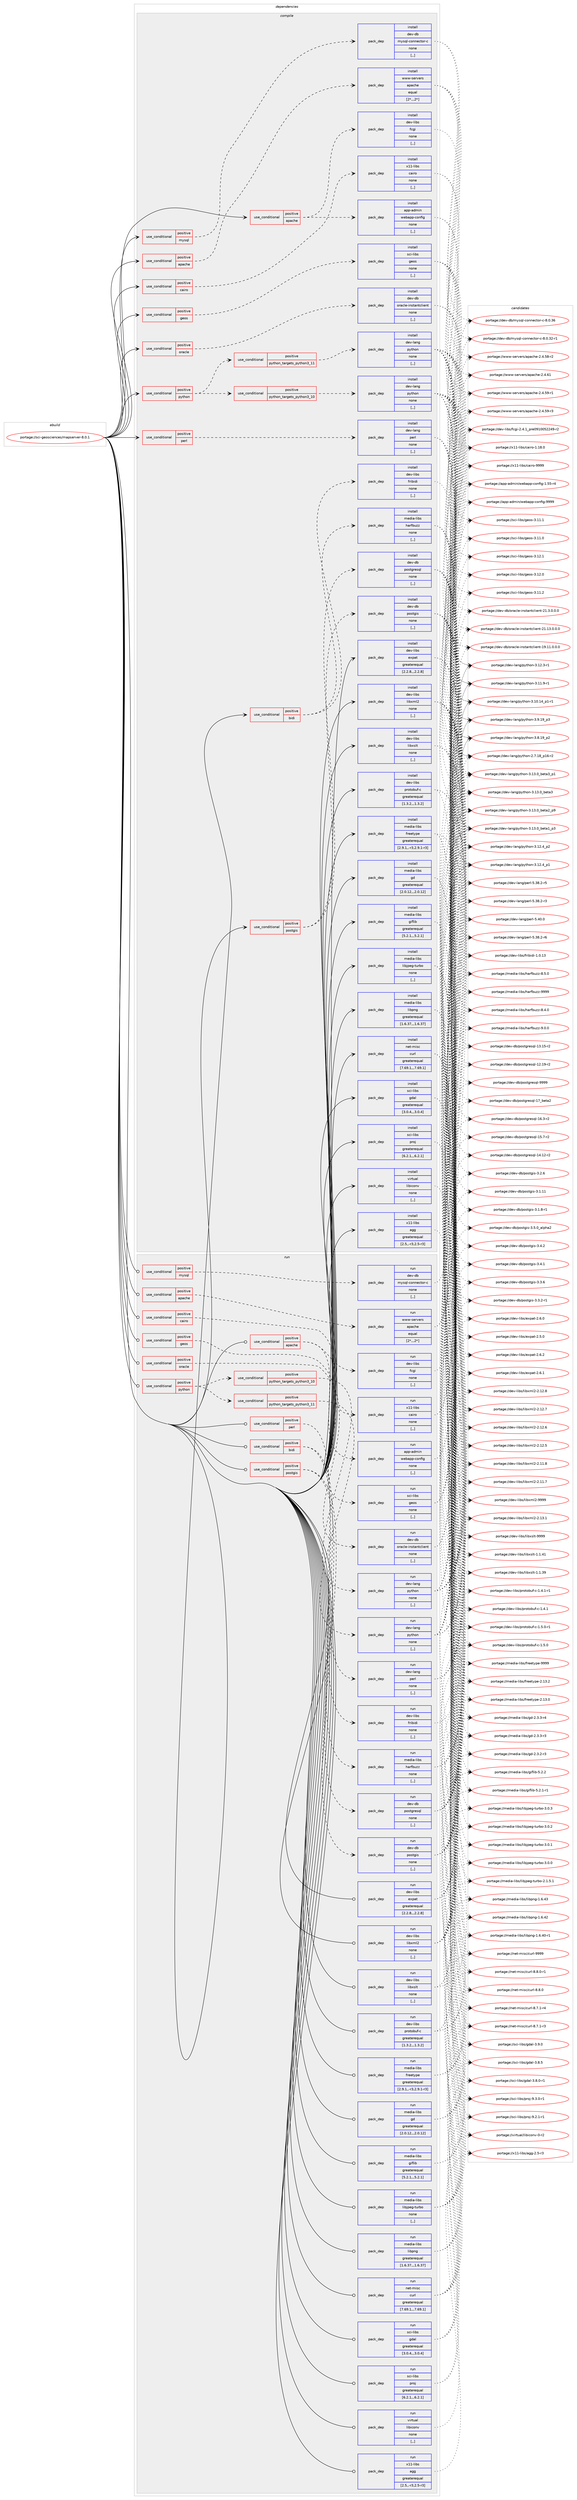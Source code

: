 digraph prolog {

# *************
# Graph options
# *************

newrank=true;
concentrate=true;
compound=true;
graph [rankdir=LR,fontname=Helvetica,fontsize=10,ranksep=1.5];#, ranksep=2.5, nodesep=0.2];
edge  [arrowhead=vee];
node  [fontname=Helvetica,fontsize=10];

# **********
# The ebuild
# **********

subgraph cluster_leftcol {
color=gray;
rank=same;
label=<<i>ebuild</i>>;
id [label="portage://sci-geosciences/mapserver-8.0.1", color=red, width=4, href="../sci-geosciences/mapserver-8.0.1.svg"];
}

# ****************
# The dependencies
# ****************

subgraph cluster_midcol {
color=gray;
label=<<i>dependencies</i>>;
subgraph cluster_compile {
fillcolor="#eeeeee";
style=filled;
label=<<i>compile</i>>;
subgraph cond104366 {
dependency394512 [label=<<TABLE BORDER="0" CELLBORDER="1" CELLSPACING="0" CELLPADDING="4"><TR><TD ROWSPAN="3" CELLPADDING="10">use_conditional</TD></TR><TR><TD>positive</TD></TR><TR><TD>apache</TD></TR></TABLE>>, shape=none, color=red];
subgraph pack287319 {
dependency394513 [label=<<TABLE BORDER="0" CELLBORDER="1" CELLSPACING="0" CELLPADDING="4" WIDTH="220"><TR><TD ROWSPAN="6" CELLPADDING="30">pack_dep</TD></TR><TR><TD WIDTH="110">install</TD></TR><TR><TD>app-admin</TD></TR><TR><TD>webapp-config</TD></TR><TR><TD>none</TD></TR><TR><TD>[,,]</TD></TR></TABLE>>, shape=none, color=blue];
}
dependency394512:e -> dependency394513:w [weight=20,style="dashed",arrowhead="vee"];
subgraph pack287320 {
dependency394514 [label=<<TABLE BORDER="0" CELLBORDER="1" CELLSPACING="0" CELLPADDING="4" WIDTH="220"><TR><TD ROWSPAN="6" CELLPADDING="30">pack_dep</TD></TR><TR><TD WIDTH="110">install</TD></TR><TR><TD>dev-libs</TD></TR><TR><TD>fcgi</TD></TR><TR><TD>none</TD></TR><TR><TD>[,,]</TD></TR></TABLE>>, shape=none, color=blue];
}
dependency394512:e -> dependency394514:w [weight=20,style="dashed",arrowhead="vee"];
}
id:e -> dependency394512:w [weight=20,style="solid",arrowhead="vee"];
subgraph cond104367 {
dependency394515 [label=<<TABLE BORDER="0" CELLBORDER="1" CELLSPACING="0" CELLPADDING="4"><TR><TD ROWSPAN="3" CELLPADDING="10">use_conditional</TD></TR><TR><TD>positive</TD></TR><TR><TD>apache</TD></TR></TABLE>>, shape=none, color=red];
subgraph pack287321 {
dependency394516 [label=<<TABLE BORDER="0" CELLBORDER="1" CELLSPACING="0" CELLPADDING="4" WIDTH="220"><TR><TD ROWSPAN="6" CELLPADDING="30">pack_dep</TD></TR><TR><TD WIDTH="110">install</TD></TR><TR><TD>www-servers</TD></TR><TR><TD>apache</TD></TR><TR><TD>equal</TD></TR><TR><TD>[2*,,,2*]</TD></TR></TABLE>>, shape=none, color=blue];
}
dependency394515:e -> dependency394516:w [weight=20,style="dashed",arrowhead="vee"];
}
id:e -> dependency394515:w [weight=20,style="solid",arrowhead="vee"];
subgraph cond104368 {
dependency394517 [label=<<TABLE BORDER="0" CELLBORDER="1" CELLSPACING="0" CELLPADDING="4"><TR><TD ROWSPAN="3" CELLPADDING="10">use_conditional</TD></TR><TR><TD>positive</TD></TR><TR><TD>bidi</TD></TR></TABLE>>, shape=none, color=red];
subgraph pack287322 {
dependency394518 [label=<<TABLE BORDER="0" CELLBORDER="1" CELLSPACING="0" CELLPADDING="4" WIDTH="220"><TR><TD ROWSPAN="6" CELLPADDING="30">pack_dep</TD></TR><TR><TD WIDTH="110">install</TD></TR><TR><TD>dev-libs</TD></TR><TR><TD>fribidi</TD></TR><TR><TD>none</TD></TR><TR><TD>[,,]</TD></TR></TABLE>>, shape=none, color=blue];
}
dependency394517:e -> dependency394518:w [weight=20,style="dashed",arrowhead="vee"];
subgraph pack287323 {
dependency394519 [label=<<TABLE BORDER="0" CELLBORDER="1" CELLSPACING="0" CELLPADDING="4" WIDTH="220"><TR><TD ROWSPAN="6" CELLPADDING="30">pack_dep</TD></TR><TR><TD WIDTH="110">install</TD></TR><TR><TD>media-libs</TD></TR><TR><TD>harfbuzz</TD></TR><TR><TD>none</TD></TR><TR><TD>[,,]</TD></TR></TABLE>>, shape=none, color=blue];
}
dependency394517:e -> dependency394519:w [weight=20,style="dashed",arrowhead="vee"];
}
id:e -> dependency394517:w [weight=20,style="solid",arrowhead="vee"];
subgraph cond104369 {
dependency394520 [label=<<TABLE BORDER="0" CELLBORDER="1" CELLSPACING="0" CELLPADDING="4"><TR><TD ROWSPAN="3" CELLPADDING="10">use_conditional</TD></TR><TR><TD>positive</TD></TR><TR><TD>cairo</TD></TR></TABLE>>, shape=none, color=red];
subgraph pack287324 {
dependency394521 [label=<<TABLE BORDER="0" CELLBORDER="1" CELLSPACING="0" CELLPADDING="4" WIDTH="220"><TR><TD ROWSPAN="6" CELLPADDING="30">pack_dep</TD></TR><TR><TD WIDTH="110">install</TD></TR><TR><TD>x11-libs</TD></TR><TR><TD>cairo</TD></TR><TR><TD>none</TD></TR><TR><TD>[,,]</TD></TR></TABLE>>, shape=none, color=blue];
}
dependency394520:e -> dependency394521:w [weight=20,style="dashed",arrowhead="vee"];
}
id:e -> dependency394520:w [weight=20,style="solid",arrowhead="vee"];
subgraph cond104370 {
dependency394522 [label=<<TABLE BORDER="0" CELLBORDER="1" CELLSPACING="0" CELLPADDING="4"><TR><TD ROWSPAN="3" CELLPADDING="10">use_conditional</TD></TR><TR><TD>positive</TD></TR><TR><TD>geos</TD></TR></TABLE>>, shape=none, color=red];
subgraph pack287325 {
dependency394523 [label=<<TABLE BORDER="0" CELLBORDER="1" CELLSPACING="0" CELLPADDING="4" WIDTH="220"><TR><TD ROWSPAN="6" CELLPADDING="30">pack_dep</TD></TR><TR><TD WIDTH="110">install</TD></TR><TR><TD>sci-libs</TD></TR><TR><TD>geos</TD></TR><TR><TD>none</TD></TR><TR><TD>[,,]</TD></TR></TABLE>>, shape=none, color=blue];
}
dependency394522:e -> dependency394523:w [weight=20,style="dashed",arrowhead="vee"];
}
id:e -> dependency394522:w [weight=20,style="solid",arrowhead="vee"];
subgraph cond104371 {
dependency394524 [label=<<TABLE BORDER="0" CELLBORDER="1" CELLSPACING="0" CELLPADDING="4"><TR><TD ROWSPAN="3" CELLPADDING="10">use_conditional</TD></TR><TR><TD>positive</TD></TR><TR><TD>mysql</TD></TR></TABLE>>, shape=none, color=red];
subgraph pack287326 {
dependency394525 [label=<<TABLE BORDER="0" CELLBORDER="1" CELLSPACING="0" CELLPADDING="4" WIDTH="220"><TR><TD ROWSPAN="6" CELLPADDING="30">pack_dep</TD></TR><TR><TD WIDTH="110">install</TD></TR><TR><TD>dev-db</TD></TR><TR><TD>mysql-connector-c</TD></TR><TR><TD>none</TD></TR><TR><TD>[,,]</TD></TR></TABLE>>, shape=none, color=blue];
}
dependency394524:e -> dependency394525:w [weight=20,style="dashed",arrowhead="vee"];
}
id:e -> dependency394524:w [weight=20,style="solid",arrowhead="vee"];
subgraph cond104372 {
dependency394526 [label=<<TABLE BORDER="0" CELLBORDER="1" CELLSPACING="0" CELLPADDING="4"><TR><TD ROWSPAN="3" CELLPADDING="10">use_conditional</TD></TR><TR><TD>positive</TD></TR><TR><TD>oracle</TD></TR></TABLE>>, shape=none, color=red];
subgraph pack287327 {
dependency394527 [label=<<TABLE BORDER="0" CELLBORDER="1" CELLSPACING="0" CELLPADDING="4" WIDTH="220"><TR><TD ROWSPAN="6" CELLPADDING="30">pack_dep</TD></TR><TR><TD WIDTH="110">install</TD></TR><TR><TD>dev-db</TD></TR><TR><TD>oracle-instantclient</TD></TR><TR><TD>none</TD></TR><TR><TD>[,,]</TD></TR></TABLE>>, shape=none, color=blue];
}
dependency394526:e -> dependency394527:w [weight=20,style="dashed",arrowhead="vee"];
}
id:e -> dependency394526:w [weight=20,style="solid",arrowhead="vee"];
subgraph cond104373 {
dependency394528 [label=<<TABLE BORDER="0" CELLBORDER="1" CELLSPACING="0" CELLPADDING="4"><TR><TD ROWSPAN="3" CELLPADDING="10">use_conditional</TD></TR><TR><TD>positive</TD></TR><TR><TD>perl</TD></TR></TABLE>>, shape=none, color=red];
subgraph pack287328 {
dependency394529 [label=<<TABLE BORDER="0" CELLBORDER="1" CELLSPACING="0" CELLPADDING="4" WIDTH="220"><TR><TD ROWSPAN="6" CELLPADDING="30">pack_dep</TD></TR><TR><TD WIDTH="110">install</TD></TR><TR><TD>dev-lang</TD></TR><TR><TD>perl</TD></TR><TR><TD>none</TD></TR><TR><TD>[,,]</TD></TR></TABLE>>, shape=none, color=blue];
}
dependency394528:e -> dependency394529:w [weight=20,style="dashed",arrowhead="vee"];
}
id:e -> dependency394528:w [weight=20,style="solid",arrowhead="vee"];
subgraph cond104374 {
dependency394530 [label=<<TABLE BORDER="0" CELLBORDER="1" CELLSPACING="0" CELLPADDING="4"><TR><TD ROWSPAN="3" CELLPADDING="10">use_conditional</TD></TR><TR><TD>positive</TD></TR><TR><TD>postgis</TD></TR></TABLE>>, shape=none, color=red];
subgraph pack287329 {
dependency394531 [label=<<TABLE BORDER="0" CELLBORDER="1" CELLSPACING="0" CELLPADDING="4" WIDTH="220"><TR><TD ROWSPAN="6" CELLPADDING="30">pack_dep</TD></TR><TR><TD WIDTH="110">install</TD></TR><TR><TD>dev-db</TD></TR><TR><TD>postgis</TD></TR><TR><TD>none</TD></TR><TR><TD>[,,]</TD></TR></TABLE>>, shape=none, color=blue];
}
dependency394530:e -> dependency394531:w [weight=20,style="dashed",arrowhead="vee"];
subgraph pack287330 {
dependency394532 [label=<<TABLE BORDER="0" CELLBORDER="1" CELLSPACING="0" CELLPADDING="4" WIDTH="220"><TR><TD ROWSPAN="6" CELLPADDING="30">pack_dep</TD></TR><TR><TD WIDTH="110">install</TD></TR><TR><TD>dev-db</TD></TR><TR><TD>postgresql</TD></TR><TR><TD>none</TD></TR><TR><TD>[,,]</TD></TR></TABLE>>, shape=none, color=blue];
}
dependency394530:e -> dependency394532:w [weight=20,style="dashed",arrowhead="vee"];
}
id:e -> dependency394530:w [weight=20,style="solid",arrowhead="vee"];
subgraph cond104375 {
dependency394533 [label=<<TABLE BORDER="0" CELLBORDER="1" CELLSPACING="0" CELLPADDING="4"><TR><TD ROWSPAN="3" CELLPADDING="10">use_conditional</TD></TR><TR><TD>positive</TD></TR><TR><TD>python</TD></TR></TABLE>>, shape=none, color=red];
subgraph cond104376 {
dependency394534 [label=<<TABLE BORDER="0" CELLBORDER="1" CELLSPACING="0" CELLPADDING="4"><TR><TD ROWSPAN="3" CELLPADDING="10">use_conditional</TD></TR><TR><TD>positive</TD></TR><TR><TD>python_targets_python3_10</TD></TR></TABLE>>, shape=none, color=red];
subgraph pack287331 {
dependency394535 [label=<<TABLE BORDER="0" CELLBORDER="1" CELLSPACING="0" CELLPADDING="4" WIDTH="220"><TR><TD ROWSPAN="6" CELLPADDING="30">pack_dep</TD></TR><TR><TD WIDTH="110">install</TD></TR><TR><TD>dev-lang</TD></TR><TR><TD>python</TD></TR><TR><TD>none</TD></TR><TR><TD>[,,]</TD></TR></TABLE>>, shape=none, color=blue];
}
dependency394534:e -> dependency394535:w [weight=20,style="dashed",arrowhead="vee"];
}
dependency394533:e -> dependency394534:w [weight=20,style="dashed",arrowhead="vee"];
subgraph cond104377 {
dependency394536 [label=<<TABLE BORDER="0" CELLBORDER="1" CELLSPACING="0" CELLPADDING="4"><TR><TD ROWSPAN="3" CELLPADDING="10">use_conditional</TD></TR><TR><TD>positive</TD></TR><TR><TD>python_targets_python3_11</TD></TR></TABLE>>, shape=none, color=red];
subgraph pack287332 {
dependency394537 [label=<<TABLE BORDER="0" CELLBORDER="1" CELLSPACING="0" CELLPADDING="4" WIDTH="220"><TR><TD ROWSPAN="6" CELLPADDING="30">pack_dep</TD></TR><TR><TD WIDTH="110">install</TD></TR><TR><TD>dev-lang</TD></TR><TR><TD>python</TD></TR><TR><TD>none</TD></TR><TR><TD>[,,]</TD></TR></TABLE>>, shape=none, color=blue];
}
dependency394536:e -> dependency394537:w [weight=20,style="dashed",arrowhead="vee"];
}
dependency394533:e -> dependency394536:w [weight=20,style="dashed",arrowhead="vee"];
}
id:e -> dependency394533:w [weight=20,style="solid",arrowhead="vee"];
subgraph pack287333 {
dependency394538 [label=<<TABLE BORDER="0" CELLBORDER="1" CELLSPACING="0" CELLPADDING="4" WIDTH="220"><TR><TD ROWSPAN="6" CELLPADDING="30">pack_dep</TD></TR><TR><TD WIDTH="110">install</TD></TR><TR><TD>dev-libs</TD></TR><TR><TD>expat</TD></TR><TR><TD>greaterequal</TD></TR><TR><TD>[2.2.8,,,2.2.8]</TD></TR></TABLE>>, shape=none, color=blue];
}
id:e -> dependency394538:w [weight=20,style="solid",arrowhead="vee"];
subgraph pack287334 {
dependency394539 [label=<<TABLE BORDER="0" CELLBORDER="1" CELLSPACING="0" CELLPADDING="4" WIDTH="220"><TR><TD ROWSPAN="6" CELLPADDING="30">pack_dep</TD></TR><TR><TD WIDTH="110">install</TD></TR><TR><TD>dev-libs</TD></TR><TR><TD>libxml2</TD></TR><TR><TD>none</TD></TR><TR><TD>[,,]</TD></TR></TABLE>>, shape=none, color=blue];
}
id:e -> dependency394539:w [weight=20,style="solid",arrowhead="vee"];
subgraph pack287335 {
dependency394540 [label=<<TABLE BORDER="0" CELLBORDER="1" CELLSPACING="0" CELLPADDING="4" WIDTH="220"><TR><TD ROWSPAN="6" CELLPADDING="30">pack_dep</TD></TR><TR><TD WIDTH="110">install</TD></TR><TR><TD>dev-libs</TD></TR><TR><TD>libxslt</TD></TR><TR><TD>none</TD></TR><TR><TD>[,,]</TD></TR></TABLE>>, shape=none, color=blue];
}
id:e -> dependency394540:w [weight=20,style="solid",arrowhead="vee"];
subgraph pack287336 {
dependency394541 [label=<<TABLE BORDER="0" CELLBORDER="1" CELLSPACING="0" CELLPADDING="4" WIDTH="220"><TR><TD ROWSPAN="6" CELLPADDING="30">pack_dep</TD></TR><TR><TD WIDTH="110">install</TD></TR><TR><TD>dev-libs</TD></TR><TR><TD>protobuf-c</TD></TR><TR><TD>greaterequal</TD></TR><TR><TD>[1.3.2,,,1.3.2]</TD></TR></TABLE>>, shape=none, color=blue];
}
id:e -> dependency394541:w [weight=20,style="solid",arrowhead="vee"];
subgraph pack287337 {
dependency394542 [label=<<TABLE BORDER="0" CELLBORDER="1" CELLSPACING="0" CELLPADDING="4" WIDTH="220"><TR><TD ROWSPAN="6" CELLPADDING="30">pack_dep</TD></TR><TR><TD WIDTH="110">install</TD></TR><TR><TD>media-libs</TD></TR><TR><TD>freetype</TD></TR><TR><TD>greaterequal</TD></TR><TR><TD>[2.9.1,,-r3,2.9.1-r3]</TD></TR></TABLE>>, shape=none, color=blue];
}
id:e -> dependency394542:w [weight=20,style="solid",arrowhead="vee"];
subgraph pack287338 {
dependency394543 [label=<<TABLE BORDER="0" CELLBORDER="1" CELLSPACING="0" CELLPADDING="4" WIDTH="220"><TR><TD ROWSPAN="6" CELLPADDING="30">pack_dep</TD></TR><TR><TD WIDTH="110">install</TD></TR><TR><TD>media-libs</TD></TR><TR><TD>gd</TD></TR><TR><TD>greaterequal</TD></TR><TR><TD>[2.0.12,,,2.0.12]</TD></TR></TABLE>>, shape=none, color=blue];
}
id:e -> dependency394543:w [weight=20,style="solid",arrowhead="vee"];
subgraph pack287339 {
dependency394544 [label=<<TABLE BORDER="0" CELLBORDER="1" CELLSPACING="0" CELLPADDING="4" WIDTH="220"><TR><TD ROWSPAN="6" CELLPADDING="30">pack_dep</TD></TR><TR><TD WIDTH="110">install</TD></TR><TR><TD>media-libs</TD></TR><TR><TD>giflib</TD></TR><TR><TD>greaterequal</TD></TR><TR><TD>[5.2.1,,,5.2.1]</TD></TR></TABLE>>, shape=none, color=blue];
}
id:e -> dependency394544:w [weight=20,style="solid",arrowhead="vee"];
subgraph pack287340 {
dependency394545 [label=<<TABLE BORDER="0" CELLBORDER="1" CELLSPACING="0" CELLPADDING="4" WIDTH="220"><TR><TD ROWSPAN="6" CELLPADDING="30">pack_dep</TD></TR><TR><TD WIDTH="110">install</TD></TR><TR><TD>media-libs</TD></TR><TR><TD>libjpeg-turbo</TD></TR><TR><TD>none</TD></TR><TR><TD>[,,]</TD></TR></TABLE>>, shape=none, color=blue];
}
id:e -> dependency394545:w [weight=20,style="solid",arrowhead="vee"];
subgraph pack287341 {
dependency394546 [label=<<TABLE BORDER="0" CELLBORDER="1" CELLSPACING="0" CELLPADDING="4" WIDTH="220"><TR><TD ROWSPAN="6" CELLPADDING="30">pack_dep</TD></TR><TR><TD WIDTH="110">install</TD></TR><TR><TD>media-libs</TD></TR><TR><TD>libpng</TD></TR><TR><TD>greaterequal</TD></TR><TR><TD>[1.6.37,,,1.6.37]</TD></TR></TABLE>>, shape=none, color=blue];
}
id:e -> dependency394546:w [weight=20,style="solid",arrowhead="vee"];
subgraph pack287342 {
dependency394547 [label=<<TABLE BORDER="0" CELLBORDER="1" CELLSPACING="0" CELLPADDING="4" WIDTH="220"><TR><TD ROWSPAN="6" CELLPADDING="30">pack_dep</TD></TR><TR><TD WIDTH="110">install</TD></TR><TR><TD>net-misc</TD></TR><TR><TD>curl</TD></TR><TR><TD>greaterequal</TD></TR><TR><TD>[7.69.1,,,7.69.1]</TD></TR></TABLE>>, shape=none, color=blue];
}
id:e -> dependency394547:w [weight=20,style="solid",arrowhead="vee"];
subgraph pack287343 {
dependency394548 [label=<<TABLE BORDER="0" CELLBORDER="1" CELLSPACING="0" CELLPADDING="4" WIDTH="220"><TR><TD ROWSPAN="6" CELLPADDING="30">pack_dep</TD></TR><TR><TD WIDTH="110">install</TD></TR><TR><TD>sci-libs</TD></TR><TR><TD>gdal</TD></TR><TR><TD>greaterequal</TD></TR><TR><TD>[3.0.4,,,3.0.4]</TD></TR></TABLE>>, shape=none, color=blue];
}
id:e -> dependency394548:w [weight=20,style="solid",arrowhead="vee"];
subgraph pack287344 {
dependency394549 [label=<<TABLE BORDER="0" CELLBORDER="1" CELLSPACING="0" CELLPADDING="4" WIDTH="220"><TR><TD ROWSPAN="6" CELLPADDING="30">pack_dep</TD></TR><TR><TD WIDTH="110">install</TD></TR><TR><TD>sci-libs</TD></TR><TR><TD>proj</TD></TR><TR><TD>greaterequal</TD></TR><TR><TD>[6.2.1,,,6.2.1]</TD></TR></TABLE>>, shape=none, color=blue];
}
id:e -> dependency394549:w [weight=20,style="solid",arrowhead="vee"];
subgraph pack287345 {
dependency394550 [label=<<TABLE BORDER="0" CELLBORDER="1" CELLSPACING="0" CELLPADDING="4" WIDTH="220"><TR><TD ROWSPAN="6" CELLPADDING="30">pack_dep</TD></TR><TR><TD WIDTH="110">install</TD></TR><TR><TD>virtual</TD></TR><TR><TD>libiconv</TD></TR><TR><TD>none</TD></TR><TR><TD>[,,]</TD></TR></TABLE>>, shape=none, color=blue];
}
id:e -> dependency394550:w [weight=20,style="solid",arrowhead="vee"];
subgraph pack287346 {
dependency394551 [label=<<TABLE BORDER="0" CELLBORDER="1" CELLSPACING="0" CELLPADDING="4" WIDTH="220"><TR><TD ROWSPAN="6" CELLPADDING="30">pack_dep</TD></TR><TR><TD WIDTH="110">install</TD></TR><TR><TD>x11-libs</TD></TR><TR><TD>agg</TD></TR><TR><TD>greaterequal</TD></TR><TR><TD>[2.5,,-r3,2.5-r3]</TD></TR></TABLE>>, shape=none, color=blue];
}
id:e -> dependency394551:w [weight=20,style="solid",arrowhead="vee"];
}
subgraph cluster_compileandrun {
fillcolor="#eeeeee";
style=filled;
label=<<i>compile and run</i>>;
}
subgraph cluster_run {
fillcolor="#eeeeee";
style=filled;
label=<<i>run</i>>;
subgraph cond104378 {
dependency394552 [label=<<TABLE BORDER="0" CELLBORDER="1" CELLSPACING="0" CELLPADDING="4"><TR><TD ROWSPAN="3" CELLPADDING="10">use_conditional</TD></TR><TR><TD>positive</TD></TR><TR><TD>apache</TD></TR></TABLE>>, shape=none, color=red];
subgraph pack287347 {
dependency394553 [label=<<TABLE BORDER="0" CELLBORDER="1" CELLSPACING="0" CELLPADDING="4" WIDTH="220"><TR><TD ROWSPAN="6" CELLPADDING="30">pack_dep</TD></TR><TR><TD WIDTH="110">run</TD></TR><TR><TD>app-admin</TD></TR><TR><TD>webapp-config</TD></TR><TR><TD>none</TD></TR><TR><TD>[,,]</TD></TR></TABLE>>, shape=none, color=blue];
}
dependency394552:e -> dependency394553:w [weight=20,style="dashed",arrowhead="vee"];
subgraph pack287348 {
dependency394554 [label=<<TABLE BORDER="0" CELLBORDER="1" CELLSPACING="0" CELLPADDING="4" WIDTH="220"><TR><TD ROWSPAN="6" CELLPADDING="30">pack_dep</TD></TR><TR><TD WIDTH="110">run</TD></TR><TR><TD>dev-libs</TD></TR><TR><TD>fcgi</TD></TR><TR><TD>none</TD></TR><TR><TD>[,,]</TD></TR></TABLE>>, shape=none, color=blue];
}
dependency394552:e -> dependency394554:w [weight=20,style="dashed",arrowhead="vee"];
}
id:e -> dependency394552:w [weight=20,style="solid",arrowhead="odot"];
subgraph cond104379 {
dependency394555 [label=<<TABLE BORDER="0" CELLBORDER="1" CELLSPACING="0" CELLPADDING="4"><TR><TD ROWSPAN="3" CELLPADDING="10">use_conditional</TD></TR><TR><TD>positive</TD></TR><TR><TD>apache</TD></TR></TABLE>>, shape=none, color=red];
subgraph pack287349 {
dependency394556 [label=<<TABLE BORDER="0" CELLBORDER="1" CELLSPACING="0" CELLPADDING="4" WIDTH="220"><TR><TD ROWSPAN="6" CELLPADDING="30">pack_dep</TD></TR><TR><TD WIDTH="110">run</TD></TR><TR><TD>www-servers</TD></TR><TR><TD>apache</TD></TR><TR><TD>equal</TD></TR><TR><TD>[2*,,,2*]</TD></TR></TABLE>>, shape=none, color=blue];
}
dependency394555:e -> dependency394556:w [weight=20,style="dashed",arrowhead="vee"];
}
id:e -> dependency394555:w [weight=20,style="solid",arrowhead="odot"];
subgraph cond104380 {
dependency394557 [label=<<TABLE BORDER="0" CELLBORDER="1" CELLSPACING="0" CELLPADDING="4"><TR><TD ROWSPAN="3" CELLPADDING="10">use_conditional</TD></TR><TR><TD>positive</TD></TR><TR><TD>bidi</TD></TR></TABLE>>, shape=none, color=red];
subgraph pack287350 {
dependency394558 [label=<<TABLE BORDER="0" CELLBORDER="1" CELLSPACING="0" CELLPADDING="4" WIDTH="220"><TR><TD ROWSPAN="6" CELLPADDING="30">pack_dep</TD></TR><TR><TD WIDTH="110">run</TD></TR><TR><TD>dev-libs</TD></TR><TR><TD>fribidi</TD></TR><TR><TD>none</TD></TR><TR><TD>[,,]</TD></TR></TABLE>>, shape=none, color=blue];
}
dependency394557:e -> dependency394558:w [weight=20,style="dashed",arrowhead="vee"];
subgraph pack287351 {
dependency394559 [label=<<TABLE BORDER="0" CELLBORDER="1" CELLSPACING="0" CELLPADDING="4" WIDTH="220"><TR><TD ROWSPAN="6" CELLPADDING="30">pack_dep</TD></TR><TR><TD WIDTH="110">run</TD></TR><TR><TD>media-libs</TD></TR><TR><TD>harfbuzz</TD></TR><TR><TD>none</TD></TR><TR><TD>[,,]</TD></TR></TABLE>>, shape=none, color=blue];
}
dependency394557:e -> dependency394559:w [weight=20,style="dashed",arrowhead="vee"];
}
id:e -> dependency394557:w [weight=20,style="solid",arrowhead="odot"];
subgraph cond104381 {
dependency394560 [label=<<TABLE BORDER="0" CELLBORDER="1" CELLSPACING="0" CELLPADDING="4"><TR><TD ROWSPAN="3" CELLPADDING="10">use_conditional</TD></TR><TR><TD>positive</TD></TR><TR><TD>cairo</TD></TR></TABLE>>, shape=none, color=red];
subgraph pack287352 {
dependency394561 [label=<<TABLE BORDER="0" CELLBORDER="1" CELLSPACING="0" CELLPADDING="4" WIDTH="220"><TR><TD ROWSPAN="6" CELLPADDING="30">pack_dep</TD></TR><TR><TD WIDTH="110">run</TD></TR><TR><TD>x11-libs</TD></TR><TR><TD>cairo</TD></TR><TR><TD>none</TD></TR><TR><TD>[,,]</TD></TR></TABLE>>, shape=none, color=blue];
}
dependency394560:e -> dependency394561:w [weight=20,style="dashed",arrowhead="vee"];
}
id:e -> dependency394560:w [weight=20,style="solid",arrowhead="odot"];
subgraph cond104382 {
dependency394562 [label=<<TABLE BORDER="0" CELLBORDER="1" CELLSPACING="0" CELLPADDING="4"><TR><TD ROWSPAN="3" CELLPADDING="10">use_conditional</TD></TR><TR><TD>positive</TD></TR><TR><TD>geos</TD></TR></TABLE>>, shape=none, color=red];
subgraph pack287353 {
dependency394563 [label=<<TABLE BORDER="0" CELLBORDER="1" CELLSPACING="0" CELLPADDING="4" WIDTH="220"><TR><TD ROWSPAN="6" CELLPADDING="30">pack_dep</TD></TR><TR><TD WIDTH="110">run</TD></TR><TR><TD>sci-libs</TD></TR><TR><TD>geos</TD></TR><TR><TD>none</TD></TR><TR><TD>[,,]</TD></TR></TABLE>>, shape=none, color=blue];
}
dependency394562:e -> dependency394563:w [weight=20,style="dashed",arrowhead="vee"];
}
id:e -> dependency394562:w [weight=20,style="solid",arrowhead="odot"];
subgraph cond104383 {
dependency394564 [label=<<TABLE BORDER="0" CELLBORDER="1" CELLSPACING="0" CELLPADDING="4"><TR><TD ROWSPAN="3" CELLPADDING="10">use_conditional</TD></TR><TR><TD>positive</TD></TR><TR><TD>mysql</TD></TR></TABLE>>, shape=none, color=red];
subgraph pack287354 {
dependency394565 [label=<<TABLE BORDER="0" CELLBORDER="1" CELLSPACING="0" CELLPADDING="4" WIDTH="220"><TR><TD ROWSPAN="6" CELLPADDING="30">pack_dep</TD></TR><TR><TD WIDTH="110">run</TD></TR><TR><TD>dev-db</TD></TR><TR><TD>mysql-connector-c</TD></TR><TR><TD>none</TD></TR><TR><TD>[,,]</TD></TR></TABLE>>, shape=none, color=blue];
}
dependency394564:e -> dependency394565:w [weight=20,style="dashed",arrowhead="vee"];
}
id:e -> dependency394564:w [weight=20,style="solid",arrowhead="odot"];
subgraph cond104384 {
dependency394566 [label=<<TABLE BORDER="0" CELLBORDER="1" CELLSPACING="0" CELLPADDING="4"><TR><TD ROWSPAN="3" CELLPADDING="10">use_conditional</TD></TR><TR><TD>positive</TD></TR><TR><TD>oracle</TD></TR></TABLE>>, shape=none, color=red];
subgraph pack287355 {
dependency394567 [label=<<TABLE BORDER="0" CELLBORDER="1" CELLSPACING="0" CELLPADDING="4" WIDTH="220"><TR><TD ROWSPAN="6" CELLPADDING="30">pack_dep</TD></TR><TR><TD WIDTH="110">run</TD></TR><TR><TD>dev-db</TD></TR><TR><TD>oracle-instantclient</TD></TR><TR><TD>none</TD></TR><TR><TD>[,,]</TD></TR></TABLE>>, shape=none, color=blue];
}
dependency394566:e -> dependency394567:w [weight=20,style="dashed",arrowhead="vee"];
}
id:e -> dependency394566:w [weight=20,style="solid",arrowhead="odot"];
subgraph cond104385 {
dependency394568 [label=<<TABLE BORDER="0" CELLBORDER="1" CELLSPACING="0" CELLPADDING="4"><TR><TD ROWSPAN="3" CELLPADDING="10">use_conditional</TD></TR><TR><TD>positive</TD></TR><TR><TD>perl</TD></TR></TABLE>>, shape=none, color=red];
subgraph pack287356 {
dependency394569 [label=<<TABLE BORDER="0" CELLBORDER="1" CELLSPACING="0" CELLPADDING="4" WIDTH="220"><TR><TD ROWSPAN="6" CELLPADDING="30">pack_dep</TD></TR><TR><TD WIDTH="110">run</TD></TR><TR><TD>dev-lang</TD></TR><TR><TD>perl</TD></TR><TR><TD>none</TD></TR><TR><TD>[,,]</TD></TR></TABLE>>, shape=none, color=blue];
}
dependency394568:e -> dependency394569:w [weight=20,style="dashed",arrowhead="vee"];
}
id:e -> dependency394568:w [weight=20,style="solid",arrowhead="odot"];
subgraph cond104386 {
dependency394570 [label=<<TABLE BORDER="0" CELLBORDER="1" CELLSPACING="0" CELLPADDING="4"><TR><TD ROWSPAN="3" CELLPADDING="10">use_conditional</TD></TR><TR><TD>positive</TD></TR><TR><TD>postgis</TD></TR></TABLE>>, shape=none, color=red];
subgraph pack287357 {
dependency394571 [label=<<TABLE BORDER="0" CELLBORDER="1" CELLSPACING="0" CELLPADDING="4" WIDTH="220"><TR><TD ROWSPAN="6" CELLPADDING="30">pack_dep</TD></TR><TR><TD WIDTH="110">run</TD></TR><TR><TD>dev-db</TD></TR><TR><TD>postgis</TD></TR><TR><TD>none</TD></TR><TR><TD>[,,]</TD></TR></TABLE>>, shape=none, color=blue];
}
dependency394570:e -> dependency394571:w [weight=20,style="dashed",arrowhead="vee"];
subgraph pack287358 {
dependency394572 [label=<<TABLE BORDER="0" CELLBORDER="1" CELLSPACING="0" CELLPADDING="4" WIDTH="220"><TR><TD ROWSPAN="6" CELLPADDING="30">pack_dep</TD></TR><TR><TD WIDTH="110">run</TD></TR><TR><TD>dev-db</TD></TR><TR><TD>postgresql</TD></TR><TR><TD>none</TD></TR><TR><TD>[,,]</TD></TR></TABLE>>, shape=none, color=blue];
}
dependency394570:e -> dependency394572:w [weight=20,style="dashed",arrowhead="vee"];
}
id:e -> dependency394570:w [weight=20,style="solid",arrowhead="odot"];
subgraph cond104387 {
dependency394573 [label=<<TABLE BORDER="0" CELLBORDER="1" CELLSPACING="0" CELLPADDING="4"><TR><TD ROWSPAN="3" CELLPADDING="10">use_conditional</TD></TR><TR><TD>positive</TD></TR><TR><TD>python</TD></TR></TABLE>>, shape=none, color=red];
subgraph cond104388 {
dependency394574 [label=<<TABLE BORDER="0" CELLBORDER="1" CELLSPACING="0" CELLPADDING="4"><TR><TD ROWSPAN="3" CELLPADDING="10">use_conditional</TD></TR><TR><TD>positive</TD></TR><TR><TD>python_targets_python3_10</TD></TR></TABLE>>, shape=none, color=red];
subgraph pack287359 {
dependency394575 [label=<<TABLE BORDER="0" CELLBORDER="1" CELLSPACING="0" CELLPADDING="4" WIDTH="220"><TR><TD ROWSPAN="6" CELLPADDING="30">pack_dep</TD></TR><TR><TD WIDTH="110">run</TD></TR><TR><TD>dev-lang</TD></TR><TR><TD>python</TD></TR><TR><TD>none</TD></TR><TR><TD>[,,]</TD></TR></TABLE>>, shape=none, color=blue];
}
dependency394574:e -> dependency394575:w [weight=20,style="dashed",arrowhead="vee"];
}
dependency394573:e -> dependency394574:w [weight=20,style="dashed",arrowhead="vee"];
subgraph cond104389 {
dependency394576 [label=<<TABLE BORDER="0" CELLBORDER="1" CELLSPACING="0" CELLPADDING="4"><TR><TD ROWSPAN="3" CELLPADDING="10">use_conditional</TD></TR><TR><TD>positive</TD></TR><TR><TD>python_targets_python3_11</TD></TR></TABLE>>, shape=none, color=red];
subgraph pack287360 {
dependency394577 [label=<<TABLE BORDER="0" CELLBORDER="1" CELLSPACING="0" CELLPADDING="4" WIDTH="220"><TR><TD ROWSPAN="6" CELLPADDING="30">pack_dep</TD></TR><TR><TD WIDTH="110">run</TD></TR><TR><TD>dev-lang</TD></TR><TR><TD>python</TD></TR><TR><TD>none</TD></TR><TR><TD>[,,]</TD></TR></TABLE>>, shape=none, color=blue];
}
dependency394576:e -> dependency394577:w [weight=20,style="dashed",arrowhead="vee"];
}
dependency394573:e -> dependency394576:w [weight=20,style="dashed",arrowhead="vee"];
}
id:e -> dependency394573:w [weight=20,style="solid",arrowhead="odot"];
subgraph pack287361 {
dependency394578 [label=<<TABLE BORDER="0" CELLBORDER="1" CELLSPACING="0" CELLPADDING="4" WIDTH="220"><TR><TD ROWSPAN="6" CELLPADDING="30">pack_dep</TD></TR><TR><TD WIDTH="110">run</TD></TR><TR><TD>dev-libs</TD></TR><TR><TD>expat</TD></TR><TR><TD>greaterequal</TD></TR><TR><TD>[2.2.8,,,2.2.8]</TD></TR></TABLE>>, shape=none, color=blue];
}
id:e -> dependency394578:w [weight=20,style="solid",arrowhead="odot"];
subgraph pack287362 {
dependency394579 [label=<<TABLE BORDER="0" CELLBORDER="1" CELLSPACING="0" CELLPADDING="4" WIDTH="220"><TR><TD ROWSPAN="6" CELLPADDING="30">pack_dep</TD></TR><TR><TD WIDTH="110">run</TD></TR><TR><TD>dev-libs</TD></TR><TR><TD>libxml2</TD></TR><TR><TD>none</TD></TR><TR><TD>[,,]</TD></TR></TABLE>>, shape=none, color=blue];
}
id:e -> dependency394579:w [weight=20,style="solid",arrowhead="odot"];
subgraph pack287363 {
dependency394580 [label=<<TABLE BORDER="0" CELLBORDER="1" CELLSPACING="0" CELLPADDING="4" WIDTH="220"><TR><TD ROWSPAN="6" CELLPADDING="30">pack_dep</TD></TR><TR><TD WIDTH="110">run</TD></TR><TR><TD>dev-libs</TD></TR><TR><TD>libxslt</TD></TR><TR><TD>none</TD></TR><TR><TD>[,,]</TD></TR></TABLE>>, shape=none, color=blue];
}
id:e -> dependency394580:w [weight=20,style="solid",arrowhead="odot"];
subgraph pack287364 {
dependency394581 [label=<<TABLE BORDER="0" CELLBORDER="1" CELLSPACING="0" CELLPADDING="4" WIDTH="220"><TR><TD ROWSPAN="6" CELLPADDING="30">pack_dep</TD></TR><TR><TD WIDTH="110">run</TD></TR><TR><TD>dev-libs</TD></TR><TR><TD>protobuf-c</TD></TR><TR><TD>greaterequal</TD></TR><TR><TD>[1.3.2,,,1.3.2]</TD></TR></TABLE>>, shape=none, color=blue];
}
id:e -> dependency394581:w [weight=20,style="solid",arrowhead="odot"];
subgraph pack287365 {
dependency394582 [label=<<TABLE BORDER="0" CELLBORDER="1" CELLSPACING="0" CELLPADDING="4" WIDTH="220"><TR><TD ROWSPAN="6" CELLPADDING="30">pack_dep</TD></TR><TR><TD WIDTH="110">run</TD></TR><TR><TD>media-libs</TD></TR><TR><TD>freetype</TD></TR><TR><TD>greaterequal</TD></TR><TR><TD>[2.9.1,,-r3,2.9.1-r3]</TD></TR></TABLE>>, shape=none, color=blue];
}
id:e -> dependency394582:w [weight=20,style="solid",arrowhead="odot"];
subgraph pack287366 {
dependency394583 [label=<<TABLE BORDER="0" CELLBORDER="1" CELLSPACING="0" CELLPADDING="4" WIDTH="220"><TR><TD ROWSPAN="6" CELLPADDING="30">pack_dep</TD></TR><TR><TD WIDTH="110">run</TD></TR><TR><TD>media-libs</TD></TR><TR><TD>gd</TD></TR><TR><TD>greaterequal</TD></TR><TR><TD>[2.0.12,,,2.0.12]</TD></TR></TABLE>>, shape=none, color=blue];
}
id:e -> dependency394583:w [weight=20,style="solid",arrowhead="odot"];
subgraph pack287367 {
dependency394584 [label=<<TABLE BORDER="0" CELLBORDER="1" CELLSPACING="0" CELLPADDING="4" WIDTH="220"><TR><TD ROWSPAN="6" CELLPADDING="30">pack_dep</TD></TR><TR><TD WIDTH="110">run</TD></TR><TR><TD>media-libs</TD></TR><TR><TD>giflib</TD></TR><TR><TD>greaterequal</TD></TR><TR><TD>[5.2.1,,,5.2.1]</TD></TR></TABLE>>, shape=none, color=blue];
}
id:e -> dependency394584:w [weight=20,style="solid",arrowhead="odot"];
subgraph pack287368 {
dependency394585 [label=<<TABLE BORDER="0" CELLBORDER="1" CELLSPACING="0" CELLPADDING="4" WIDTH="220"><TR><TD ROWSPAN="6" CELLPADDING="30">pack_dep</TD></TR><TR><TD WIDTH="110">run</TD></TR><TR><TD>media-libs</TD></TR><TR><TD>libjpeg-turbo</TD></TR><TR><TD>none</TD></TR><TR><TD>[,,]</TD></TR></TABLE>>, shape=none, color=blue];
}
id:e -> dependency394585:w [weight=20,style="solid",arrowhead="odot"];
subgraph pack287369 {
dependency394586 [label=<<TABLE BORDER="0" CELLBORDER="1" CELLSPACING="0" CELLPADDING="4" WIDTH="220"><TR><TD ROWSPAN="6" CELLPADDING="30">pack_dep</TD></TR><TR><TD WIDTH="110">run</TD></TR><TR><TD>media-libs</TD></TR><TR><TD>libpng</TD></TR><TR><TD>greaterequal</TD></TR><TR><TD>[1.6.37,,,1.6.37]</TD></TR></TABLE>>, shape=none, color=blue];
}
id:e -> dependency394586:w [weight=20,style="solid",arrowhead="odot"];
subgraph pack287370 {
dependency394587 [label=<<TABLE BORDER="0" CELLBORDER="1" CELLSPACING="0" CELLPADDING="4" WIDTH="220"><TR><TD ROWSPAN="6" CELLPADDING="30">pack_dep</TD></TR><TR><TD WIDTH="110">run</TD></TR><TR><TD>net-misc</TD></TR><TR><TD>curl</TD></TR><TR><TD>greaterequal</TD></TR><TR><TD>[7.69.1,,,7.69.1]</TD></TR></TABLE>>, shape=none, color=blue];
}
id:e -> dependency394587:w [weight=20,style="solid",arrowhead="odot"];
subgraph pack287371 {
dependency394588 [label=<<TABLE BORDER="0" CELLBORDER="1" CELLSPACING="0" CELLPADDING="4" WIDTH="220"><TR><TD ROWSPAN="6" CELLPADDING="30">pack_dep</TD></TR><TR><TD WIDTH="110">run</TD></TR><TR><TD>sci-libs</TD></TR><TR><TD>gdal</TD></TR><TR><TD>greaterequal</TD></TR><TR><TD>[3.0.4,,,3.0.4]</TD></TR></TABLE>>, shape=none, color=blue];
}
id:e -> dependency394588:w [weight=20,style="solid",arrowhead="odot"];
subgraph pack287372 {
dependency394589 [label=<<TABLE BORDER="0" CELLBORDER="1" CELLSPACING="0" CELLPADDING="4" WIDTH="220"><TR><TD ROWSPAN="6" CELLPADDING="30">pack_dep</TD></TR><TR><TD WIDTH="110">run</TD></TR><TR><TD>sci-libs</TD></TR><TR><TD>proj</TD></TR><TR><TD>greaterequal</TD></TR><TR><TD>[6.2.1,,,6.2.1]</TD></TR></TABLE>>, shape=none, color=blue];
}
id:e -> dependency394589:w [weight=20,style="solid",arrowhead="odot"];
subgraph pack287373 {
dependency394590 [label=<<TABLE BORDER="0" CELLBORDER="1" CELLSPACING="0" CELLPADDING="4" WIDTH="220"><TR><TD ROWSPAN="6" CELLPADDING="30">pack_dep</TD></TR><TR><TD WIDTH="110">run</TD></TR><TR><TD>virtual</TD></TR><TR><TD>libiconv</TD></TR><TR><TD>none</TD></TR><TR><TD>[,,]</TD></TR></TABLE>>, shape=none, color=blue];
}
id:e -> dependency394590:w [weight=20,style="solid",arrowhead="odot"];
subgraph pack287374 {
dependency394591 [label=<<TABLE BORDER="0" CELLBORDER="1" CELLSPACING="0" CELLPADDING="4" WIDTH="220"><TR><TD ROWSPAN="6" CELLPADDING="30">pack_dep</TD></TR><TR><TD WIDTH="110">run</TD></TR><TR><TD>x11-libs</TD></TR><TR><TD>agg</TD></TR><TR><TD>greaterequal</TD></TR><TR><TD>[2.5,,-r3,2.5-r3]</TD></TR></TABLE>>, shape=none, color=blue];
}
id:e -> dependency394591:w [weight=20,style="solid",arrowhead="odot"];
}
}

# **************
# The candidates
# **************

subgraph cluster_choices {
rank=same;
color=gray;
label=<<i>candidates</i>>;

subgraph choice287319 {
color=black;
nodesep=1;
choice97112112459710010910511047119101989711211245991111101021051034557575757 [label="portage://app-admin/webapp-config-9999", color=red, width=4,href="../app-admin/webapp-config-9999.svg"];
choice971121124597100109105110471191019897112112459911111010210510345494653534511452 [label="portage://app-admin/webapp-config-1.55-r4", color=red, width=4,href="../app-admin/webapp-config-1.55-r4.svg"];
dependency394513:e -> choice97112112459710010910511047119101989711211245991111101021051034557575757:w [style=dotted,weight="100"];
dependency394513:e -> choice971121124597100109105110471191019897112112459911111010210510345494653534511452:w [style=dotted,weight="100"];
}
subgraph choice287320 {
color=black;
nodesep=1;
choice1001011184510810598115471029910310545504652464995112114101485749484853505052574511450 [label="portage://dev-libs/fcgi-2.4.1_pre0910052249-r2", color=red, width=4,href="../dev-libs/fcgi-2.4.1_pre0910052249-r2.svg"];
dependency394514:e -> choice1001011184510810598115471029910310545504652464995112114101485749484853505052574511450:w [style=dotted,weight="100"];
}
subgraph choice287321 {
color=black;
nodesep=1;
choice119119119451151011141181011141154797112979910410145504652465449 [label="portage://www-servers/apache-2.4.61", color=red, width=4,href="../www-servers/apache-2.4.61.svg"];
choice1191191194511510111411810111411547971129799104101455046524653574511451 [label="portage://www-servers/apache-2.4.59-r3", color=red, width=4,href="../www-servers/apache-2.4.59-r3.svg"];
choice1191191194511510111411810111411547971129799104101455046524653574511449 [label="portage://www-servers/apache-2.4.59-r1", color=red, width=4,href="../www-servers/apache-2.4.59-r1.svg"];
choice1191191194511510111411810111411547971129799104101455046524653564511450 [label="portage://www-servers/apache-2.4.58-r2", color=red, width=4,href="../www-servers/apache-2.4.58-r2.svg"];
dependency394516:e -> choice119119119451151011141181011141154797112979910410145504652465449:w [style=dotted,weight="100"];
dependency394516:e -> choice1191191194511510111411810111411547971129799104101455046524653574511451:w [style=dotted,weight="100"];
dependency394516:e -> choice1191191194511510111411810111411547971129799104101455046524653574511449:w [style=dotted,weight="100"];
dependency394516:e -> choice1191191194511510111411810111411547971129799104101455046524653564511450:w [style=dotted,weight="100"];
}
subgraph choice287322 {
color=black;
nodesep=1;
choice1001011184510810598115471021141059810510010545494648464951 [label="portage://dev-libs/fribidi-1.0.13", color=red, width=4,href="../dev-libs/fribidi-1.0.13.svg"];
dependency394518:e -> choice1001011184510810598115471021141059810510010545494648464951:w [style=dotted,weight="100"];
}
subgraph choice287323 {
color=black;
nodesep=1;
choice1091011001059745108105981154710497114102981171221224557575757 [label="portage://media-libs/harfbuzz-9999", color=red, width=4,href="../media-libs/harfbuzz-9999.svg"];
choice109101100105974510810598115471049711410298117122122455746484648 [label="portage://media-libs/harfbuzz-9.0.0", color=red, width=4,href="../media-libs/harfbuzz-9.0.0.svg"];
choice109101100105974510810598115471049711410298117122122455646534648 [label="portage://media-libs/harfbuzz-8.5.0", color=red, width=4,href="../media-libs/harfbuzz-8.5.0.svg"];
choice109101100105974510810598115471049711410298117122122455646524648 [label="portage://media-libs/harfbuzz-8.4.0", color=red, width=4,href="../media-libs/harfbuzz-8.4.0.svg"];
dependency394519:e -> choice1091011001059745108105981154710497114102981171221224557575757:w [style=dotted,weight="100"];
dependency394519:e -> choice109101100105974510810598115471049711410298117122122455746484648:w [style=dotted,weight="100"];
dependency394519:e -> choice109101100105974510810598115471049711410298117122122455646534648:w [style=dotted,weight="100"];
dependency394519:e -> choice109101100105974510810598115471049711410298117122122455646524648:w [style=dotted,weight="100"];
}
subgraph choice287324 {
color=black;
nodesep=1;
choice120494945108105981154799971051141114557575757 [label="portage://x11-libs/cairo-9999", color=red, width=4,href="../x11-libs/cairo-9999.svg"];
choice1204949451081059811547999710511411145494649564648 [label="portage://x11-libs/cairo-1.18.0", color=red, width=4,href="../x11-libs/cairo-1.18.0.svg"];
dependency394521:e -> choice120494945108105981154799971051141114557575757:w [style=dotted,weight="100"];
dependency394521:e -> choice1204949451081059811547999710511411145494649564648:w [style=dotted,weight="100"];
}
subgraph choice287325 {
color=black;
nodesep=1;
choice1159910545108105981154710310111111545514649504649 [label="portage://sci-libs/geos-3.12.1", color=red, width=4,href="../sci-libs/geos-3.12.1.svg"];
choice1159910545108105981154710310111111545514649504648 [label="portage://sci-libs/geos-3.12.0", color=red, width=4,href="../sci-libs/geos-3.12.0.svg"];
choice1159910545108105981154710310111111545514649494650 [label="portage://sci-libs/geos-3.11.2", color=red, width=4,href="../sci-libs/geos-3.11.2.svg"];
choice1159910545108105981154710310111111545514649494649 [label="portage://sci-libs/geos-3.11.1", color=red, width=4,href="../sci-libs/geos-3.11.1.svg"];
choice1159910545108105981154710310111111545514649494648 [label="portage://sci-libs/geos-3.11.0", color=red, width=4,href="../sci-libs/geos-3.11.0.svg"];
dependency394523:e -> choice1159910545108105981154710310111111545514649504649:w [style=dotted,weight="100"];
dependency394523:e -> choice1159910545108105981154710310111111545514649504648:w [style=dotted,weight="100"];
dependency394523:e -> choice1159910545108105981154710310111111545514649494650:w [style=dotted,weight="100"];
dependency394523:e -> choice1159910545108105981154710310111111545514649494649:w [style=dotted,weight="100"];
dependency394523:e -> choice1159910545108105981154710310111111545514649494648:w [style=dotted,weight="100"];
}
subgraph choice287326 {
color=black;
nodesep=1;
choice100101118451009847109121115113108459911111011010199116111114459945564648465154 [label="portage://dev-db/mysql-connector-c-8.0.36", color=red, width=4,href="../dev-db/mysql-connector-c-8.0.36.svg"];
choice1001011184510098471091211151131084599111110110101991161111144599455646484651504511449 [label="portage://dev-db/mysql-connector-c-8.0.32-r1", color=red, width=4,href="../dev-db/mysql-connector-c-8.0.32-r1.svg"];
dependency394525:e -> choice100101118451009847109121115113108459911111011010199116111114459945564648465154:w [style=dotted,weight="100"];
dependency394525:e -> choice1001011184510098471091211151131084599111110110101991161111144599455646484651504511449:w [style=dotted,weight="100"];
}
subgraph choice287327 {
color=black;
nodesep=1;
choice1001011184510098471111149799108101451051101151169711011699108105101110116455049464951464846484648 [label="portage://dev-db/oracle-instantclient-21.13.0.0.0", color=red, width=4,href="../dev-db/oracle-instantclient-21.13.0.0.0.svg"];
choice10010111845100984711111497991081014510511011511697110116991081051011101164550494651464846484648 [label="portage://dev-db/oracle-instantclient-21.3.0.0.0", color=red, width=4,href="../dev-db/oracle-instantclient-21.3.0.0.0.svg"];
choice1001011184510098471111149799108101451051101151169711011699108105101110116454957464949464846484648 [label="portage://dev-db/oracle-instantclient-19.11.0.0.0", color=red, width=4,href="../dev-db/oracle-instantclient-19.11.0.0.0.svg"];
dependency394527:e -> choice1001011184510098471111149799108101451051101151169711011699108105101110116455049464951464846484648:w [style=dotted,weight="100"];
dependency394527:e -> choice10010111845100984711111497991081014510511011511697110116991081051011101164550494651464846484648:w [style=dotted,weight="100"];
dependency394527:e -> choice1001011184510098471111149799108101451051101151169711011699108105101110116454957464949464846484648:w [style=dotted,weight="100"];
}
subgraph choice287328 {
color=black;
nodesep=1;
choice10010111845108971101034711210111410845534652484648 [label="portage://dev-lang/perl-5.40.0", color=red, width=4,href="../dev-lang/perl-5.40.0.svg"];
choice100101118451089711010347112101114108455346515646504511454 [label="portage://dev-lang/perl-5.38.2-r6", color=red, width=4,href="../dev-lang/perl-5.38.2-r6.svg"];
choice100101118451089711010347112101114108455346515646504511453 [label="portage://dev-lang/perl-5.38.2-r5", color=red, width=4,href="../dev-lang/perl-5.38.2-r5.svg"];
choice100101118451089711010347112101114108455346515646504511451 [label="portage://dev-lang/perl-5.38.2-r3", color=red, width=4,href="../dev-lang/perl-5.38.2-r3.svg"];
dependency394529:e -> choice10010111845108971101034711210111410845534652484648:w [style=dotted,weight="100"];
dependency394529:e -> choice100101118451089711010347112101114108455346515646504511454:w [style=dotted,weight="100"];
dependency394529:e -> choice100101118451089711010347112101114108455346515646504511453:w [style=dotted,weight="100"];
dependency394529:e -> choice100101118451089711010347112101114108455346515646504511451:w [style=dotted,weight="100"];
}
subgraph choice287329 {
color=black;
nodesep=1;
choice10010111845100984711211111511610310511545514653464895971081121049750 [label="portage://dev-db/postgis-3.5.0_alpha2", color=red, width=4,href="../dev-db/postgis-3.5.0_alpha2.svg"];
choice100101118451009847112111115116103105115455146524650 [label="portage://dev-db/postgis-3.4.2", color=red, width=4,href="../dev-db/postgis-3.4.2.svg"];
choice100101118451009847112111115116103105115455146524649 [label="portage://dev-db/postgis-3.4.1", color=red, width=4,href="../dev-db/postgis-3.4.1.svg"];
choice100101118451009847112111115116103105115455146514654 [label="portage://dev-db/postgis-3.3.6", color=red, width=4,href="../dev-db/postgis-3.3.6.svg"];
choice1001011184510098471121111151161031051154551465146504511449 [label="portage://dev-db/postgis-3.3.2-r1", color=red, width=4,href="../dev-db/postgis-3.3.2-r1.svg"];
choice100101118451009847112111115116103105115455146504654 [label="portage://dev-db/postgis-3.2.6", color=red, width=4,href="../dev-db/postgis-3.2.6.svg"];
choice10010111845100984711211111511610310511545514649464949 [label="portage://dev-db/postgis-3.1.11", color=red, width=4,href="../dev-db/postgis-3.1.11.svg"];
choice1001011184510098471121111151161031051154551464946564511449 [label="portage://dev-db/postgis-3.1.8-r1", color=red, width=4,href="../dev-db/postgis-3.1.8-r1.svg"];
dependency394531:e -> choice10010111845100984711211111511610310511545514653464895971081121049750:w [style=dotted,weight="100"];
dependency394531:e -> choice100101118451009847112111115116103105115455146524650:w [style=dotted,weight="100"];
dependency394531:e -> choice100101118451009847112111115116103105115455146524649:w [style=dotted,weight="100"];
dependency394531:e -> choice100101118451009847112111115116103105115455146514654:w [style=dotted,weight="100"];
dependency394531:e -> choice1001011184510098471121111151161031051154551465146504511449:w [style=dotted,weight="100"];
dependency394531:e -> choice100101118451009847112111115116103105115455146504654:w [style=dotted,weight="100"];
dependency394531:e -> choice10010111845100984711211111511610310511545514649464949:w [style=dotted,weight="100"];
dependency394531:e -> choice1001011184510098471121111151161031051154551464946564511449:w [style=dotted,weight="100"];
}
subgraph choice287330 {
color=black;
nodesep=1;
choice1001011184510098471121111151161031141011151131084557575757 [label="portage://dev-db/postgresql-9999", color=red, width=4,href="../dev-db/postgresql-9999.svg"];
choice10010111845100984711211111511610311410111511310845495595981011169750 [label="portage://dev-db/postgresql-17_beta2", color=red, width=4,href="../dev-db/postgresql-17_beta2.svg"];
choice10010111845100984711211111511610311410111511310845495446514511450 [label="portage://dev-db/postgresql-16.3-r2", color=red, width=4,href="../dev-db/postgresql-16.3-r2.svg"];
choice10010111845100984711211111511610311410111511310845495346554511450 [label="portage://dev-db/postgresql-15.7-r2", color=red, width=4,href="../dev-db/postgresql-15.7-r2.svg"];
choice1001011184510098471121111151161031141011151131084549524649504511450 [label="portage://dev-db/postgresql-14.12-r2", color=red, width=4,href="../dev-db/postgresql-14.12-r2.svg"];
choice1001011184510098471121111151161031141011151131084549514649534511450 [label="portage://dev-db/postgresql-13.15-r2", color=red, width=4,href="../dev-db/postgresql-13.15-r2.svg"];
choice1001011184510098471121111151161031141011151131084549504649574511450 [label="portage://dev-db/postgresql-12.19-r2", color=red, width=4,href="../dev-db/postgresql-12.19-r2.svg"];
dependency394532:e -> choice1001011184510098471121111151161031141011151131084557575757:w [style=dotted,weight="100"];
dependency394532:e -> choice10010111845100984711211111511610311410111511310845495595981011169750:w [style=dotted,weight="100"];
dependency394532:e -> choice10010111845100984711211111511610311410111511310845495446514511450:w [style=dotted,weight="100"];
dependency394532:e -> choice10010111845100984711211111511610311410111511310845495346554511450:w [style=dotted,weight="100"];
dependency394532:e -> choice1001011184510098471121111151161031141011151131084549524649504511450:w [style=dotted,weight="100"];
dependency394532:e -> choice1001011184510098471121111151161031141011151131084549514649534511450:w [style=dotted,weight="100"];
dependency394532:e -> choice1001011184510098471121111151161031141011151131084549504649574511450:w [style=dotted,weight="100"];
}
subgraph choice287331 {
color=black;
nodesep=1;
choice10010111845108971101034711212111610411111045514649514648959810111697519511249 [label="portage://dev-lang/python-3.13.0_beta3_p1", color=red, width=4,href="../dev-lang/python-3.13.0_beta3_p1.svg"];
choice1001011184510897110103471121211161041111104551464951464895981011169751 [label="portage://dev-lang/python-3.13.0_beta3", color=red, width=4,href="../dev-lang/python-3.13.0_beta3.svg"];
choice10010111845108971101034711212111610411111045514649514648959810111697509511257 [label="portage://dev-lang/python-3.13.0_beta2_p9", color=red, width=4,href="../dev-lang/python-3.13.0_beta2_p9.svg"];
choice10010111845108971101034711212111610411111045514649514648959810111697499511251 [label="portage://dev-lang/python-3.13.0_beta1_p3", color=red, width=4,href="../dev-lang/python-3.13.0_beta1_p3.svg"];
choice100101118451089711010347112121116104111110455146495046529511250 [label="portage://dev-lang/python-3.12.4_p2", color=red, width=4,href="../dev-lang/python-3.12.4_p2.svg"];
choice100101118451089711010347112121116104111110455146495046529511249 [label="portage://dev-lang/python-3.12.4_p1", color=red, width=4,href="../dev-lang/python-3.12.4_p1.svg"];
choice100101118451089711010347112121116104111110455146495046514511449 [label="portage://dev-lang/python-3.12.3-r1", color=red, width=4,href="../dev-lang/python-3.12.3-r1.svg"];
choice100101118451089711010347112121116104111110455146494946574511449 [label="portage://dev-lang/python-3.11.9-r1", color=red, width=4,href="../dev-lang/python-3.11.9-r1.svg"];
choice100101118451089711010347112121116104111110455146494846495295112494511449 [label="portage://dev-lang/python-3.10.14_p1-r1", color=red, width=4,href="../dev-lang/python-3.10.14_p1-r1.svg"];
choice100101118451089711010347112121116104111110455146574649579511251 [label="portage://dev-lang/python-3.9.19_p3", color=red, width=4,href="../dev-lang/python-3.9.19_p3.svg"];
choice100101118451089711010347112121116104111110455146564649579511250 [label="portage://dev-lang/python-3.8.19_p2", color=red, width=4,href="../dev-lang/python-3.8.19_p2.svg"];
choice100101118451089711010347112121116104111110455046554649569511249544511450 [label="portage://dev-lang/python-2.7.18_p16-r2", color=red, width=4,href="../dev-lang/python-2.7.18_p16-r2.svg"];
dependency394535:e -> choice10010111845108971101034711212111610411111045514649514648959810111697519511249:w [style=dotted,weight="100"];
dependency394535:e -> choice1001011184510897110103471121211161041111104551464951464895981011169751:w [style=dotted,weight="100"];
dependency394535:e -> choice10010111845108971101034711212111610411111045514649514648959810111697509511257:w [style=dotted,weight="100"];
dependency394535:e -> choice10010111845108971101034711212111610411111045514649514648959810111697499511251:w [style=dotted,weight="100"];
dependency394535:e -> choice100101118451089711010347112121116104111110455146495046529511250:w [style=dotted,weight="100"];
dependency394535:e -> choice100101118451089711010347112121116104111110455146495046529511249:w [style=dotted,weight="100"];
dependency394535:e -> choice100101118451089711010347112121116104111110455146495046514511449:w [style=dotted,weight="100"];
dependency394535:e -> choice100101118451089711010347112121116104111110455146494946574511449:w [style=dotted,weight="100"];
dependency394535:e -> choice100101118451089711010347112121116104111110455146494846495295112494511449:w [style=dotted,weight="100"];
dependency394535:e -> choice100101118451089711010347112121116104111110455146574649579511251:w [style=dotted,weight="100"];
dependency394535:e -> choice100101118451089711010347112121116104111110455146564649579511250:w [style=dotted,weight="100"];
dependency394535:e -> choice100101118451089711010347112121116104111110455046554649569511249544511450:w [style=dotted,weight="100"];
}
subgraph choice287332 {
color=black;
nodesep=1;
choice10010111845108971101034711212111610411111045514649514648959810111697519511249 [label="portage://dev-lang/python-3.13.0_beta3_p1", color=red, width=4,href="../dev-lang/python-3.13.0_beta3_p1.svg"];
choice1001011184510897110103471121211161041111104551464951464895981011169751 [label="portage://dev-lang/python-3.13.0_beta3", color=red, width=4,href="../dev-lang/python-3.13.0_beta3.svg"];
choice10010111845108971101034711212111610411111045514649514648959810111697509511257 [label="portage://dev-lang/python-3.13.0_beta2_p9", color=red, width=4,href="../dev-lang/python-3.13.0_beta2_p9.svg"];
choice10010111845108971101034711212111610411111045514649514648959810111697499511251 [label="portage://dev-lang/python-3.13.0_beta1_p3", color=red, width=4,href="../dev-lang/python-3.13.0_beta1_p3.svg"];
choice100101118451089711010347112121116104111110455146495046529511250 [label="portage://dev-lang/python-3.12.4_p2", color=red, width=4,href="../dev-lang/python-3.12.4_p2.svg"];
choice100101118451089711010347112121116104111110455146495046529511249 [label="portage://dev-lang/python-3.12.4_p1", color=red, width=4,href="../dev-lang/python-3.12.4_p1.svg"];
choice100101118451089711010347112121116104111110455146495046514511449 [label="portage://dev-lang/python-3.12.3-r1", color=red, width=4,href="../dev-lang/python-3.12.3-r1.svg"];
choice100101118451089711010347112121116104111110455146494946574511449 [label="portage://dev-lang/python-3.11.9-r1", color=red, width=4,href="../dev-lang/python-3.11.9-r1.svg"];
choice100101118451089711010347112121116104111110455146494846495295112494511449 [label="portage://dev-lang/python-3.10.14_p1-r1", color=red, width=4,href="../dev-lang/python-3.10.14_p1-r1.svg"];
choice100101118451089711010347112121116104111110455146574649579511251 [label="portage://dev-lang/python-3.9.19_p3", color=red, width=4,href="../dev-lang/python-3.9.19_p3.svg"];
choice100101118451089711010347112121116104111110455146564649579511250 [label="portage://dev-lang/python-3.8.19_p2", color=red, width=4,href="../dev-lang/python-3.8.19_p2.svg"];
choice100101118451089711010347112121116104111110455046554649569511249544511450 [label="portage://dev-lang/python-2.7.18_p16-r2", color=red, width=4,href="../dev-lang/python-2.7.18_p16-r2.svg"];
dependency394537:e -> choice10010111845108971101034711212111610411111045514649514648959810111697519511249:w [style=dotted,weight="100"];
dependency394537:e -> choice1001011184510897110103471121211161041111104551464951464895981011169751:w [style=dotted,weight="100"];
dependency394537:e -> choice10010111845108971101034711212111610411111045514649514648959810111697509511257:w [style=dotted,weight="100"];
dependency394537:e -> choice10010111845108971101034711212111610411111045514649514648959810111697499511251:w [style=dotted,weight="100"];
dependency394537:e -> choice100101118451089711010347112121116104111110455146495046529511250:w [style=dotted,weight="100"];
dependency394537:e -> choice100101118451089711010347112121116104111110455146495046529511249:w [style=dotted,weight="100"];
dependency394537:e -> choice100101118451089711010347112121116104111110455146495046514511449:w [style=dotted,weight="100"];
dependency394537:e -> choice100101118451089711010347112121116104111110455146494946574511449:w [style=dotted,weight="100"];
dependency394537:e -> choice100101118451089711010347112121116104111110455146494846495295112494511449:w [style=dotted,weight="100"];
dependency394537:e -> choice100101118451089711010347112121116104111110455146574649579511251:w [style=dotted,weight="100"];
dependency394537:e -> choice100101118451089711010347112121116104111110455146564649579511250:w [style=dotted,weight="100"];
dependency394537:e -> choice100101118451089711010347112121116104111110455046554649569511249544511450:w [style=dotted,weight="100"];
}
subgraph choice287333 {
color=black;
nodesep=1;
choice10010111845108105981154710112011297116455046544650 [label="portage://dev-libs/expat-2.6.2", color=red, width=4,href="../dev-libs/expat-2.6.2.svg"];
choice10010111845108105981154710112011297116455046544649 [label="portage://dev-libs/expat-2.6.1", color=red, width=4,href="../dev-libs/expat-2.6.1.svg"];
choice10010111845108105981154710112011297116455046544648 [label="portage://dev-libs/expat-2.6.0", color=red, width=4,href="../dev-libs/expat-2.6.0.svg"];
choice10010111845108105981154710112011297116455046534648 [label="portage://dev-libs/expat-2.5.0", color=red, width=4,href="../dev-libs/expat-2.5.0.svg"];
dependency394538:e -> choice10010111845108105981154710112011297116455046544650:w [style=dotted,weight="100"];
dependency394538:e -> choice10010111845108105981154710112011297116455046544649:w [style=dotted,weight="100"];
dependency394538:e -> choice10010111845108105981154710112011297116455046544648:w [style=dotted,weight="100"];
dependency394538:e -> choice10010111845108105981154710112011297116455046534648:w [style=dotted,weight="100"];
}
subgraph choice287334 {
color=black;
nodesep=1;
choice10010111845108105981154710810598120109108504557575757 [label="portage://dev-libs/libxml2-9999", color=red, width=4,href="../dev-libs/libxml2-9999.svg"];
choice100101118451081059811547108105981201091085045504649514649 [label="portage://dev-libs/libxml2-2.13.1", color=red, width=4,href="../dev-libs/libxml2-2.13.1.svg"];
choice100101118451081059811547108105981201091085045504649504656 [label="portage://dev-libs/libxml2-2.12.8", color=red, width=4,href="../dev-libs/libxml2-2.12.8.svg"];
choice100101118451081059811547108105981201091085045504649504655 [label="portage://dev-libs/libxml2-2.12.7", color=red, width=4,href="../dev-libs/libxml2-2.12.7.svg"];
choice100101118451081059811547108105981201091085045504649504654 [label="portage://dev-libs/libxml2-2.12.6", color=red, width=4,href="../dev-libs/libxml2-2.12.6.svg"];
choice100101118451081059811547108105981201091085045504649504653 [label="portage://dev-libs/libxml2-2.12.5", color=red, width=4,href="../dev-libs/libxml2-2.12.5.svg"];
choice100101118451081059811547108105981201091085045504649494656 [label="portage://dev-libs/libxml2-2.11.8", color=red, width=4,href="../dev-libs/libxml2-2.11.8.svg"];
choice100101118451081059811547108105981201091085045504649494655 [label="portage://dev-libs/libxml2-2.11.7", color=red, width=4,href="../dev-libs/libxml2-2.11.7.svg"];
dependency394539:e -> choice10010111845108105981154710810598120109108504557575757:w [style=dotted,weight="100"];
dependency394539:e -> choice100101118451081059811547108105981201091085045504649514649:w [style=dotted,weight="100"];
dependency394539:e -> choice100101118451081059811547108105981201091085045504649504656:w [style=dotted,weight="100"];
dependency394539:e -> choice100101118451081059811547108105981201091085045504649504655:w [style=dotted,weight="100"];
dependency394539:e -> choice100101118451081059811547108105981201091085045504649504654:w [style=dotted,weight="100"];
dependency394539:e -> choice100101118451081059811547108105981201091085045504649504653:w [style=dotted,weight="100"];
dependency394539:e -> choice100101118451081059811547108105981201091085045504649494656:w [style=dotted,weight="100"];
dependency394539:e -> choice100101118451081059811547108105981201091085045504649494655:w [style=dotted,weight="100"];
}
subgraph choice287335 {
color=black;
nodesep=1;
choice100101118451081059811547108105981201151081164557575757 [label="portage://dev-libs/libxslt-9999", color=red, width=4,href="../dev-libs/libxslt-9999.svg"];
choice1001011184510810598115471081059812011510811645494649465249 [label="portage://dev-libs/libxslt-1.1.41", color=red, width=4,href="../dev-libs/libxslt-1.1.41.svg"];
choice1001011184510810598115471081059812011510811645494649465157 [label="portage://dev-libs/libxslt-1.1.39", color=red, width=4,href="../dev-libs/libxslt-1.1.39.svg"];
dependency394540:e -> choice100101118451081059811547108105981201151081164557575757:w [style=dotted,weight="100"];
dependency394540:e -> choice1001011184510810598115471081059812011510811645494649465249:w [style=dotted,weight="100"];
dependency394540:e -> choice1001011184510810598115471081059812011510811645494649465157:w [style=dotted,weight="100"];
}
subgraph choice287336 {
color=black;
nodesep=1;
choice1001011184510810598115471121141111161119811710245994549465346484511449 [label="portage://dev-libs/protobuf-c-1.5.0-r1", color=red, width=4,href="../dev-libs/protobuf-c-1.5.0-r1.svg"];
choice100101118451081059811547112114111116111981171024599454946534648 [label="portage://dev-libs/protobuf-c-1.5.0", color=red, width=4,href="../dev-libs/protobuf-c-1.5.0.svg"];
choice1001011184510810598115471121141111161119811710245994549465246494511449 [label="portage://dev-libs/protobuf-c-1.4.1-r1", color=red, width=4,href="../dev-libs/protobuf-c-1.4.1-r1.svg"];
choice100101118451081059811547112114111116111981171024599454946524649 [label="portage://dev-libs/protobuf-c-1.4.1", color=red, width=4,href="../dev-libs/protobuf-c-1.4.1.svg"];
dependency394541:e -> choice1001011184510810598115471121141111161119811710245994549465346484511449:w [style=dotted,weight="100"];
dependency394541:e -> choice100101118451081059811547112114111116111981171024599454946534648:w [style=dotted,weight="100"];
dependency394541:e -> choice1001011184510810598115471121141111161119811710245994549465246494511449:w [style=dotted,weight="100"];
dependency394541:e -> choice100101118451081059811547112114111116111981171024599454946524649:w [style=dotted,weight="100"];
}
subgraph choice287337 {
color=black;
nodesep=1;
choice109101100105974510810598115471021141011011161211121014557575757 [label="portage://media-libs/freetype-9999", color=red, width=4,href="../media-libs/freetype-9999.svg"];
choice1091011001059745108105981154710211410110111612111210145504649514650 [label="portage://media-libs/freetype-2.13.2", color=red, width=4,href="../media-libs/freetype-2.13.2.svg"];
choice1091011001059745108105981154710211410110111612111210145504649514648 [label="portage://media-libs/freetype-2.13.0", color=red, width=4,href="../media-libs/freetype-2.13.0.svg"];
dependency394542:e -> choice109101100105974510810598115471021141011011161211121014557575757:w [style=dotted,weight="100"];
dependency394542:e -> choice1091011001059745108105981154710211410110111612111210145504649514650:w [style=dotted,weight="100"];
dependency394542:e -> choice1091011001059745108105981154710211410110111612111210145504649514648:w [style=dotted,weight="100"];
}
subgraph choice287338 {
color=black;
nodesep=1;
choice109101100105974510810598115471031004550465146514511452 [label="portage://media-libs/gd-2.3.3-r4", color=red, width=4,href="../media-libs/gd-2.3.3-r4.svg"];
choice109101100105974510810598115471031004550465146514511451 [label="portage://media-libs/gd-2.3.3-r3", color=red, width=4,href="../media-libs/gd-2.3.3-r3.svg"];
choice109101100105974510810598115471031004550465146504511451 [label="portage://media-libs/gd-2.3.2-r3", color=red, width=4,href="../media-libs/gd-2.3.2-r3.svg"];
dependency394543:e -> choice109101100105974510810598115471031004550465146514511452:w [style=dotted,weight="100"];
dependency394543:e -> choice109101100105974510810598115471031004550465146514511451:w [style=dotted,weight="100"];
dependency394543:e -> choice109101100105974510810598115471031004550465146504511451:w [style=dotted,weight="100"];
}
subgraph choice287339 {
color=black;
nodesep=1;
choice1091011001059745108105981154710310510210810598455346504650 [label="portage://media-libs/giflib-5.2.2", color=red, width=4,href="../media-libs/giflib-5.2.2.svg"];
choice10910110010597451081059811547103105102108105984553465046494511449 [label="portage://media-libs/giflib-5.2.1-r1", color=red, width=4,href="../media-libs/giflib-5.2.1-r1.svg"];
dependency394544:e -> choice1091011001059745108105981154710310510210810598455346504650:w [style=dotted,weight="100"];
dependency394544:e -> choice10910110010597451081059811547103105102108105984553465046494511449:w [style=dotted,weight="100"];
}
subgraph choice287340 {
color=black;
nodesep=1;
choice10910110010597451081059811547108105981061121011034511611711498111455146484651 [label="portage://media-libs/libjpeg-turbo-3.0.3", color=red, width=4,href="../media-libs/libjpeg-turbo-3.0.3.svg"];
choice10910110010597451081059811547108105981061121011034511611711498111455146484650 [label="portage://media-libs/libjpeg-turbo-3.0.2", color=red, width=4,href="../media-libs/libjpeg-turbo-3.0.2.svg"];
choice10910110010597451081059811547108105981061121011034511611711498111455146484649 [label="portage://media-libs/libjpeg-turbo-3.0.1", color=red, width=4,href="../media-libs/libjpeg-turbo-3.0.1.svg"];
choice10910110010597451081059811547108105981061121011034511611711498111455146484648 [label="portage://media-libs/libjpeg-turbo-3.0.0", color=red, width=4,href="../media-libs/libjpeg-turbo-3.0.0.svg"];
choice109101100105974510810598115471081059810611210110345116117114981114550464946534649 [label="portage://media-libs/libjpeg-turbo-2.1.5.1", color=red, width=4,href="../media-libs/libjpeg-turbo-2.1.5.1.svg"];
dependency394545:e -> choice10910110010597451081059811547108105981061121011034511611711498111455146484651:w [style=dotted,weight="100"];
dependency394545:e -> choice10910110010597451081059811547108105981061121011034511611711498111455146484650:w [style=dotted,weight="100"];
dependency394545:e -> choice10910110010597451081059811547108105981061121011034511611711498111455146484649:w [style=dotted,weight="100"];
dependency394545:e -> choice10910110010597451081059811547108105981061121011034511611711498111455146484648:w [style=dotted,weight="100"];
dependency394545:e -> choice109101100105974510810598115471081059810611210110345116117114981114550464946534649:w [style=dotted,weight="100"];
}
subgraph choice287341 {
color=black;
nodesep=1;
choice109101100105974510810598115471081059811211010345494654465251 [label="portage://media-libs/libpng-1.6.43", color=red, width=4,href="../media-libs/libpng-1.6.43.svg"];
choice109101100105974510810598115471081059811211010345494654465250 [label="portage://media-libs/libpng-1.6.42", color=red, width=4,href="../media-libs/libpng-1.6.42.svg"];
choice1091011001059745108105981154710810598112110103454946544652484511449 [label="portage://media-libs/libpng-1.6.40-r1", color=red, width=4,href="../media-libs/libpng-1.6.40-r1.svg"];
dependency394546:e -> choice109101100105974510810598115471081059811211010345494654465251:w [style=dotted,weight="100"];
dependency394546:e -> choice109101100105974510810598115471081059811211010345494654465250:w [style=dotted,weight="100"];
dependency394546:e -> choice1091011001059745108105981154710810598112110103454946544652484511449:w [style=dotted,weight="100"];
}
subgraph choice287342 {
color=black;
nodesep=1;
choice110101116451091051159947991171141084557575757 [label="portage://net-misc/curl-9999", color=red, width=4,href="../net-misc/curl-9999.svg"];
choice110101116451091051159947991171141084556465646484511449 [label="portage://net-misc/curl-8.8.0-r1", color=red, width=4,href="../net-misc/curl-8.8.0-r1.svg"];
choice11010111645109105115994799117114108455646564648 [label="portage://net-misc/curl-8.8.0", color=red, width=4,href="../net-misc/curl-8.8.0.svg"];
choice110101116451091051159947991171141084556465546494511452 [label="portage://net-misc/curl-8.7.1-r4", color=red, width=4,href="../net-misc/curl-8.7.1-r4.svg"];
choice110101116451091051159947991171141084556465546494511451 [label="portage://net-misc/curl-8.7.1-r3", color=red, width=4,href="../net-misc/curl-8.7.1-r3.svg"];
dependency394547:e -> choice110101116451091051159947991171141084557575757:w [style=dotted,weight="100"];
dependency394547:e -> choice110101116451091051159947991171141084556465646484511449:w [style=dotted,weight="100"];
dependency394547:e -> choice11010111645109105115994799117114108455646564648:w [style=dotted,weight="100"];
dependency394547:e -> choice110101116451091051159947991171141084556465546494511452:w [style=dotted,weight="100"];
dependency394547:e -> choice110101116451091051159947991171141084556465546494511451:w [style=dotted,weight="100"];
}
subgraph choice287343 {
color=black;
nodesep=1;
choice1159910545108105981154710310097108455146574648 [label="portage://sci-libs/gdal-3.9.0", color=red, width=4,href="../sci-libs/gdal-3.9.0.svg"];
choice1159910545108105981154710310097108455146564653 [label="portage://sci-libs/gdal-3.8.5", color=red, width=4,href="../sci-libs/gdal-3.8.5.svg"];
choice11599105451081059811547103100971084551465646484511449 [label="portage://sci-libs/gdal-3.8.0-r1", color=red, width=4,href="../sci-libs/gdal-3.8.0-r1.svg"];
dependency394548:e -> choice1159910545108105981154710310097108455146574648:w [style=dotted,weight="100"];
dependency394548:e -> choice1159910545108105981154710310097108455146564653:w [style=dotted,weight="100"];
dependency394548:e -> choice11599105451081059811547103100971084551465646484511449:w [style=dotted,weight="100"];
}
subgraph choice287344 {
color=black;
nodesep=1;
choice115991054510810598115471121141111064557465146484511449 [label="portage://sci-libs/proj-9.3.0-r1", color=red, width=4,href="../sci-libs/proj-9.3.0-r1.svg"];
choice115991054510810598115471121141111064557465046494511449 [label="portage://sci-libs/proj-9.2.1-r1", color=red, width=4,href="../sci-libs/proj-9.2.1-r1.svg"];
dependency394549:e -> choice115991054510810598115471121141111064557465146484511449:w [style=dotted,weight="100"];
dependency394549:e -> choice115991054510810598115471121141111064557465046494511449:w [style=dotted,weight="100"];
}
subgraph choice287345 {
color=black;
nodesep=1;
choice1181051141161179710847108105981059911111011845484511450 [label="portage://virtual/libiconv-0-r2", color=red, width=4,href="../virtual/libiconv-0-r2.svg"];
dependency394550:e -> choice1181051141161179710847108105981059911111011845484511450:w [style=dotted,weight="100"];
}
subgraph choice287346 {
color=black;
nodesep=1;
choice120494945108105981154797103103455046534511451 [label="portage://x11-libs/agg-2.5-r3", color=red, width=4,href="../x11-libs/agg-2.5-r3.svg"];
dependency394551:e -> choice120494945108105981154797103103455046534511451:w [style=dotted,weight="100"];
}
subgraph choice287347 {
color=black;
nodesep=1;
choice97112112459710010910511047119101989711211245991111101021051034557575757 [label="portage://app-admin/webapp-config-9999", color=red, width=4,href="../app-admin/webapp-config-9999.svg"];
choice971121124597100109105110471191019897112112459911111010210510345494653534511452 [label="portage://app-admin/webapp-config-1.55-r4", color=red, width=4,href="../app-admin/webapp-config-1.55-r4.svg"];
dependency394553:e -> choice97112112459710010910511047119101989711211245991111101021051034557575757:w [style=dotted,weight="100"];
dependency394553:e -> choice971121124597100109105110471191019897112112459911111010210510345494653534511452:w [style=dotted,weight="100"];
}
subgraph choice287348 {
color=black;
nodesep=1;
choice1001011184510810598115471029910310545504652464995112114101485749484853505052574511450 [label="portage://dev-libs/fcgi-2.4.1_pre0910052249-r2", color=red, width=4,href="../dev-libs/fcgi-2.4.1_pre0910052249-r2.svg"];
dependency394554:e -> choice1001011184510810598115471029910310545504652464995112114101485749484853505052574511450:w [style=dotted,weight="100"];
}
subgraph choice287349 {
color=black;
nodesep=1;
choice119119119451151011141181011141154797112979910410145504652465449 [label="portage://www-servers/apache-2.4.61", color=red, width=4,href="../www-servers/apache-2.4.61.svg"];
choice1191191194511510111411810111411547971129799104101455046524653574511451 [label="portage://www-servers/apache-2.4.59-r3", color=red, width=4,href="../www-servers/apache-2.4.59-r3.svg"];
choice1191191194511510111411810111411547971129799104101455046524653574511449 [label="portage://www-servers/apache-2.4.59-r1", color=red, width=4,href="../www-servers/apache-2.4.59-r1.svg"];
choice1191191194511510111411810111411547971129799104101455046524653564511450 [label="portage://www-servers/apache-2.4.58-r2", color=red, width=4,href="../www-servers/apache-2.4.58-r2.svg"];
dependency394556:e -> choice119119119451151011141181011141154797112979910410145504652465449:w [style=dotted,weight="100"];
dependency394556:e -> choice1191191194511510111411810111411547971129799104101455046524653574511451:w [style=dotted,weight="100"];
dependency394556:e -> choice1191191194511510111411810111411547971129799104101455046524653574511449:w [style=dotted,weight="100"];
dependency394556:e -> choice1191191194511510111411810111411547971129799104101455046524653564511450:w [style=dotted,weight="100"];
}
subgraph choice287350 {
color=black;
nodesep=1;
choice1001011184510810598115471021141059810510010545494648464951 [label="portage://dev-libs/fribidi-1.0.13", color=red, width=4,href="../dev-libs/fribidi-1.0.13.svg"];
dependency394558:e -> choice1001011184510810598115471021141059810510010545494648464951:w [style=dotted,weight="100"];
}
subgraph choice287351 {
color=black;
nodesep=1;
choice1091011001059745108105981154710497114102981171221224557575757 [label="portage://media-libs/harfbuzz-9999", color=red, width=4,href="../media-libs/harfbuzz-9999.svg"];
choice109101100105974510810598115471049711410298117122122455746484648 [label="portage://media-libs/harfbuzz-9.0.0", color=red, width=4,href="../media-libs/harfbuzz-9.0.0.svg"];
choice109101100105974510810598115471049711410298117122122455646534648 [label="portage://media-libs/harfbuzz-8.5.0", color=red, width=4,href="../media-libs/harfbuzz-8.5.0.svg"];
choice109101100105974510810598115471049711410298117122122455646524648 [label="portage://media-libs/harfbuzz-8.4.0", color=red, width=4,href="../media-libs/harfbuzz-8.4.0.svg"];
dependency394559:e -> choice1091011001059745108105981154710497114102981171221224557575757:w [style=dotted,weight="100"];
dependency394559:e -> choice109101100105974510810598115471049711410298117122122455746484648:w [style=dotted,weight="100"];
dependency394559:e -> choice109101100105974510810598115471049711410298117122122455646534648:w [style=dotted,weight="100"];
dependency394559:e -> choice109101100105974510810598115471049711410298117122122455646524648:w [style=dotted,weight="100"];
}
subgraph choice287352 {
color=black;
nodesep=1;
choice120494945108105981154799971051141114557575757 [label="portage://x11-libs/cairo-9999", color=red, width=4,href="../x11-libs/cairo-9999.svg"];
choice1204949451081059811547999710511411145494649564648 [label="portage://x11-libs/cairo-1.18.0", color=red, width=4,href="../x11-libs/cairo-1.18.0.svg"];
dependency394561:e -> choice120494945108105981154799971051141114557575757:w [style=dotted,weight="100"];
dependency394561:e -> choice1204949451081059811547999710511411145494649564648:w [style=dotted,weight="100"];
}
subgraph choice287353 {
color=black;
nodesep=1;
choice1159910545108105981154710310111111545514649504649 [label="portage://sci-libs/geos-3.12.1", color=red, width=4,href="../sci-libs/geos-3.12.1.svg"];
choice1159910545108105981154710310111111545514649504648 [label="portage://sci-libs/geos-3.12.0", color=red, width=4,href="../sci-libs/geos-3.12.0.svg"];
choice1159910545108105981154710310111111545514649494650 [label="portage://sci-libs/geos-3.11.2", color=red, width=4,href="../sci-libs/geos-3.11.2.svg"];
choice1159910545108105981154710310111111545514649494649 [label="portage://sci-libs/geos-3.11.1", color=red, width=4,href="../sci-libs/geos-3.11.1.svg"];
choice1159910545108105981154710310111111545514649494648 [label="portage://sci-libs/geos-3.11.0", color=red, width=4,href="../sci-libs/geos-3.11.0.svg"];
dependency394563:e -> choice1159910545108105981154710310111111545514649504649:w [style=dotted,weight="100"];
dependency394563:e -> choice1159910545108105981154710310111111545514649504648:w [style=dotted,weight="100"];
dependency394563:e -> choice1159910545108105981154710310111111545514649494650:w [style=dotted,weight="100"];
dependency394563:e -> choice1159910545108105981154710310111111545514649494649:w [style=dotted,weight="100"];
dependency394563:e -> choice1159910545108105981154710310111111545514649494648:w [style=dotted,weight="100"];
}
subgraph choice287354 {
color=black;
nodesep=1;
choice100101118451009847109121115113108459911111011010199116111114459945564648465154 [label="portage://dev-db/mysql-connector-c-8.0.36", color=red, width=4,href="../dev-db/mysql-connector-c-8.0.36.svg"];
choice1001011184510098471091211151131084599111110110101991161111144599455646484651504511449 [label="portage://dev-db/mysql-connector-c-8.0.32-r1", color=red, width=4,href="../dev-db/mysql-connector-c-8.0.32-r1.svg"];
dependency394565:e -> choice100101118451009847109121115113108459911111011010199116111114459945564648465154:w [style=dotted,weight="100"];
dependency394565:e -> choice1001011184510098471091211151131084599111110110101991161111144599455646484651504511449:w [style=dotted,weight="100"];
}
subgraph choice287355 {
color=black;
nodesep=1;
choice1001011184510098471111149799108101451051101151169711011699108105101110116455049464951464846484648 [label="portage://dev-db/oracle-instantclient-21.13.0.0.0", color=red, width=4,href="../dev-db/oracle-instantclient-21.13.0.0.0.svg"];
choice10010111845100984711111497991081014510511011511697110116991081051011101164550494651464846484648 [label="portage://dev-db/oracle-instantclient-21.3.0.0.0", color=red, width=4,href="../dev-db/oracle-instantclient-21.3.0.0.0.svg"];
choice1001011184510098471111149799108101451051101151169711011699108105101110116454957464949464846484648 [label="portage://dev-db/oracle-instantclient-19.11.0.0.0", color=red, width=4,href="../dev-db/oracle-instantclient-19.11.0.0.0.svg"];
dependency394567:e -> choice1001011184510098471111149799108101451051101151169711011699108105101110116455049464951464846484648:w [style=dotted,weight="100"];
dependency394567:e -> choice10010111845100984711111497991081014510511011511697110116991081051011101164550494651464846484648:w [style=dotted,weight="100"];
dependency394567:e -> choice1001011184510098471111149799108101451051101151169711011699108105101110116454957464949464846484648:w [style=dotted,weight="100"];
}
subgraph choice287356 {
color=black;
nodesep=1;
choice10010111845108971101034711210111410845534652484648 [label="portage://dev-lang/perl-5.40.0", color=red, width=4,href="../dev-lang/perl-5.40.0.svg"];
choice100101118451089711010347112101114108455346515646504511454 [label="portage://dev-lang/perl-5.38.2-r6", color=red, width=4,href="../dev-lang/perl-5.38.2-r6.svg"];
choice100101118451089711010347112101114108455346515646504511453 [label="portage://dev-lang/perl-5.38.2-r5", color=red, width=4,href="../dev-lang/perl-5.38.2-r5.svg"];
choice100101118451089711010347112101114108455346515646504511451 [label="portage://dev-lang/perl-5.38.2-r3", color=red, width=4,href="../dev-lang/perl-5.38.2-r3.svg"];
dependency394569:e -> choice10010111845108971101034711210111410845534652484648:w [style=dotted,weight="100"];
dependency394569:e -> choice100101118451089711010347112101114108455346515646504511454:w [style=dotted,weight="100"];
dependency394569:e -> choice100101118451089711010347112101114108455346515646504511453:w [style=dotted,weight="100"];
dependency394569:e -> choice100101118451089711010347112101114108455346515646504511451:w [style=dotted,weight="100"];
}
subgraph choice287357 {
color=black;
nodesep=1;
choice10010111845100984711211111511610310511545514653464895971081121049750 [label="portage://dev-db/postgis-3.5.0_alpha2", color=red, width=4,href="../dev-db/postgis-3.5.0_alpha2.svg"];
choice100101118451009847112111115116103105115455146524650 [label="portage://dev-db/postgis-3.4.2", color=red, width=4,href="../dev-db/postgis-3.4.2.svg"];
choice100101118451009847112111115116103105115455146524649 [label="portage://dev-db/postgis-3.4.1", color=red, width=4,href="../dev-db/postgis-3.4.1.svg"];
choice100101118451009847112111115116103105115455146514654 [label="portage://dev-db/postgis-3.3.6", color=red, width=4,href="../dev-db/postgis-3.3.6.svg"];
choice1001011184510098471121111151161031051154551465146504511449 [label="portage://dev-db/postgis-3.3.2-r1", color=red, width=4,href="../dev-db/postgis-3.3.2-r1.svg"];
choice100101118451009847112111115116103105115455146504654 [label="portage://dev-db/postgis-3.2.6", color=red, width=4,href="../dev-db/postgis-3.2.6.svg"];
choice10010111845100984711211111511610310511545514649464949 [label="portage://dev-db/postgis-3.1.11", color=red, width=4,href="../dev-db/postgis-3.1.11.svg"];
choice1001011184510098471121111151161031051154551464946564511449 [label="portage://dev-db/postgis-3.1.8-r1", color=red, width=4,href="../dev-db/postgis-3.1.8-r1.svg"];
dependency394571:e -> choice10010111845100984711211111511610310511545514653464895971081121049750:w [style=dotted,weight="100"];
dependency394571:e -> choice100101118451009847112111115116103105115455146524650:w [style=dotted,weight="100"];
dependency394571:e -> choice100101118451009847112111115116103105115455146524649:w [style=dotted,weight="100"];
dependency394571:e -> choice100101118451009847112111115116103105115455146514654:w [style=dotted,weight="100"];
dependency394571:e -> choice1001011184510098471121111151161031051154551465146504511449:w [style=dotted,weight="100"];
dependency394571:e -> choice100101118451009847112111115116103105115455146504654:w [style=dotted,weight="100"];
dependency394571:e -> choice10010111845100984711211111511610310511545514649464949:w [style=dotted,weight="100"];
dependency394571:e -> choice1001011184510098471121111151161031051154551464946564511449:w [style=dotted,weight="100"];
}
subgraph choice287358 {
color=black;
nodesep=1;
choice1001011184510098471121111151161031141011151131084557575757 [label="portage://dev-db/postgresql-9999", color=red, width=4,href="../dev-db/postgresql-9999.svg"];
choice10010111845100984711211111511610311410111511310845495595981011169750 [label="portage://dev-db/postgresql-17_beta2", color=red, width=4,href="../dev-db/postgresql-17_beta2.svg"];
choice10010111845100984711211111511610311410111511310845495446514511450 [label="portage://dev-db/postgresql-16.3-r2", color=red, width=4,href="../dev-db/postgresql-16.3-r2.svg"];
choice10010111845100984711211111511610311410111511310845495346554511450 [label="portage://dev-db/postgresql-15.7-r2", color=red, width=4,href="../dev-db/postgresql-15.7-r2.svg"];
choice1001011184510098471121111151161031141011151131084549524649504511450 [label="portage://dev-db/postgresql-14.12-r2", color=red, width=4,href="../dev-db/postgresql-14.12-r2.svg"];
choice1001011184510098471121111151161031141011151131084549514649534511450 [label="portage://dev-db/postgresql-13.15-r2", color=red, width=4,href="../dev-db/postgresql-13.15-r2.svg"];
choice1001011184510098471121111151161031141011151131084549504649574511450 [label="portage://dev-db/postgresql-12.19-r2", color=red, width=4,href="../dev-db/postgresql-12.19-r2.svg"];
dependency394572:e -> choice1001011184510098471121111151161031141011151131084557575757:w [style=dotted,weight="100"];
dependency394572:e -> choice10010111845100984711211111511610311410111511310845495595981011169750:w [style=dotted,weight="100"];
dependency394572:e -> choice10010111845100984711211111511610311410111511310845495446514511450:w [style=dotted,weight="100"];
dependency394572:e -> choice10010111845100984711211111511610311410111511310845495346554511450:w [style=dotted,weight="100"];
dependency394572:e -> choice1001011184510098471121111151161031141011151131084549524649504511450:w [style=dotted,weight="100"];
dependency394572:e -> choice1001011184510098471121111151161031141011151131084549514649534511450:w [style=dotted,weight="100"];
dependency394572:e -> choice1001011184510098471121111151161031141011151131084549504649574511450:w [style=dotted,weight="100"];
}
subgraph choice287359 {
color=black;
nodesep=1;
choice10010111845108971101034711212111610411111045514649514648959810111697519511249 [label="portage://dev-lang/python-3.13.0_beta3_p1", color=red, width=4,href="../dev-lang/python-3.13.0_beta3_p1.svg"];
choice1001011184510897110103471121211161041111104551464951464895981011169751 [label="portage://dev-lang/python-3.13.0_beta3", color=red, width=4,href="../dev-lang/python-3.13.0_beta3.svg"];
choice10010111845108971101034711212111610411111045514649514648959810111697509511257 [label="portage://dev-lang/python-3.13.0_beta2_p9", color=red, width=4,href="../dev-lang/python-3.13.0_beta2_p9.svg"];
choice10010111845108971101034711212111610411111045514649514648959810111697499511251 [label="portage://dev-lang/python-3.13.0_beta1_p3", color=red, width=4,href="../dev-lang/python-3.13.0_beta1_p3.svg"];
choice100101118451089711010347112121116104111110455146495046529511250 [label="portage://dev-lang/python-3.12.4_p2", color=red, width=4,href="../dev-lang/python-3.12.4_p2.svg"];
choice100101118451089711010347112121116104111110455146495046529511249 [label="portage://dev-lang/python-3.12.4_p1", color=red, width=4,href="../dev-lang/python-3.12.4_p1.svg"];
choice100101118451089711010347112121116104111110455146495046514511449 [label="portage://dev-lang/python-3.12.3-r1", color=red, width=4,href="../dev-lang/python-3.12.3-r1.svg"];
choice100101118451089711010347112121116104111110455146494946574511449 [label="portage://dev-lang/python-3.11.9-r1", color=red, width=4,href="../dev-lang/python-3.11.9-r1.svg"];
choice100101118451089711010347112121116104111110455146494846495295112494511449 [label="portage://dev-lang/python-3.10.14_p1-r1", color=red, width=4,href="../dev-lang/python-3.10.14_p1-r1.svg"];
choice100101118451089711010347112121116104111110455146574649579511251 [label="portage://dev-lang/python-3.9.19_p3", color=red, width=4,href="../dev-lang/python-3.9.19_p3.svg"];
choice100101118451089711010347112121116104111110455146564649579511250 [label="portage://dev-lang/python-3.8.19_p2", color=red, width=4,href="../dev-lang/python-3.8.19_p2.svg"];
choice100101118451089711010347112121116104111110455046554649569511249544511450 [label="portage://dev-lang/python-2.7.18_p16-r2", color=red, width=4,href="../dev-lang/python-2.7.18_p16-r2.svg"];
dependency394575:e -> choice10010111845108971101034711212111610411111045514649514648959810111697519511249:w [style=dotted,weight="100"];
dependency394575:e -> choice1001011184510897110103471121211161041111104551464951464895981011169751:w [style=dotted,weight="100"];
dependency394575:e -> choice10010111845108971101034711212111610411111045514649514648959810111697509511257:w [style=dotted,weight="100"];
dependency394575:e -> choice10010111845108971101034711212111610411111045514649514648959810111697499511251:w [style=dotted,weight="100"];
dependency394575:e -> choice100101118451089711010347112121116104111110455146495046529511250:w [style=dotted,weight="100"];
dependency394575:e -> choice100101118451089711010347112121116104111110455146495046529511249:w [style=dotted,weight="100"];
dependency394575:e -> choice100101118451089711010347112121116104111110455146495046514511449:w [style=dotted,weight="100"];
dependency394575:e -> choice100101118451089711010347112121116104111110455146494946574511449:w [style=dotted,weight="100"];
dependency394575:e -> choice100101118451089711010347112121116104111110455146494846495295112494511449:w [style=dotted,weight="100"];
dependency394575:e -> choice100101118451089711010347112121116104111110455146574649579511251:w [style=dotted,weight="100"];
dependency394575:e -> choice100101118451089711010347112121116104111110455146564649579511250:w [style=dotted,weight="100"];
dependency394575:e -> choice100101118451089711010347112121116104111110455046554649569511249544511450:w [style=dotted,weight="100"];
}
subgraph choice287360 {
color=black;
nodesep=1;
choice10010111845108971101034711212111610411111045514649514648959810111697519511249 [label="portage://dev-lang/python-3.13.0_beta3_p1", color=red, width=4,href="../dev-lang/python-3.13.0_beta3_p1.svg"];
choice1001011184510897110103471121211161041111104551464951464895981011169751 [label="portage://dev-lang/python-3.13.0_beta3", color=red, width=4,href="../dev-lang/python-3.13.0_beta3.svg"];
choice10010111845108971101034711212111610411111045514649514648959810111697509511257 [label="portage://dev-lang/python-3.13.0_beta2_p9", color=red, width=4,href="../dev-lang/python-3.13.0_beta2_p9.svg"];
choice10010111845108971101034711212111610411111045514649514648959810111697499511251 [label="portage://dev-lang/python-3.13.0_beta1_p3", color=red, width=4,href="../dev-lang/python-3.13.0_beta1_p3.svg"];
choice100101118451089711010347112121116104111110455146495046529511250 [label="portage://dev-lang/python-3.12.4_p2", color=red, width=4,href="../dev-lang/python-3.12.4_p2.svg"];
choice100101118451089711010347112121116104111110455146495046529511249 [label="portage://dev-lang/python-3.12.4_p1", color=red, width=4,href="../dev-lang/python-3.12.4_p1.svg"];
choice100101118451089711010347112121116104111110455146495046514511449 [label="portage://dev-lang/python-3.12.3-r1", color=red, width=4,href="../dev-lang/python-3.12.3-r1.svg"];
choice100101118451089711010347112121116104111110455146494946574511449 [label="portage://dev-lang/python-3.11.9-r1", color=red, width=4,href="../dev-lang/python-3.11.9-r1.svg"];
choice100101118451089711010347112121116104111110455146494846495295112494511449 [label="portage://dev-lang/python-3.10.14_p1-r1", color=red, width=4,href="../dev-lang/python-3.10.14_p1-r1.svg"];
choice100101118451089711010347112121116104111110455146574649579511251 [label="portage://dev-lang/python-3.9.19_p3", color=red, width=4,href="../dev-lang/python-3.9.19_p3.svg"];
choice100101118451089711010347112121116104111110455146564649579511250 [label="portage://dev-lang/python-3.8.19_p2", color=red, width=4,href="../dev-lang/python-3.8.19_p2.svg"];
choice100101118451089711010347112121116104111110455046554649569511249544511450 [label="portage://dev-lang/python-2.7.18_p16-r2", color=red, width=4,href="../dev-lang/python-2.7.18_p16-r2.svg"];
dependency394577:e -> choice10010111845108971101034711212111610411111045514649514648959810111697519511249:w [style=dotted,weight="100"];
dependency394577:e -> choice1001011184510897110103471121211161041111104551464951464895981011169751:w [style=dotted,weight="100"];
dependency394577:e -> choice10010111845108971101034711212111610411111045514649514648959810111697509511257:w [style=dotted,weight="100"];
dependency394577:e -> choice10010111845108971101034711212111610411111045514649514648959810111697499511251:w [style=dotted,weight="100"];
dependency394577:e -> choice100101118451089711010347112121116104111110455146495046529511250:w [style=dotted,weight="100"];
dependency394577:e -> choice100101118451089711010347112121116104111110455146495046529511249:w [style=dotted,weight="100"];
dependency394577:e -> choice100101118451089711010347112121116104111110455146495046514511449:w [style=dotted,weight="100"];
dependency394577:e -> choice100101118451089711010347112121116104111110455146494946574511449:w [style=dotted,weight="100"];
dependency394577:e -> choice100101118451089711010347112121116104111110455146494846495295112494511449:w [style=dotted,weight="100"];
dependency394577:e -> choice100101118451089711010347112121116104111110455146574649579511251:w [style=dotted,weight="100"];
dependency394577:e -> choice100101118451089711010347112121116104111110455146564649579511250:w [style=dotted,weight="100"];
dependency394577:e -> choice100101118451089711010347112121116104111110455046554649569511249544511450:w [style=dotted,weight="100"];
}
subgraph choice287361 {
color=black;
nodesep=1;
choice10010111845108105981154710112011297116455046544650 [label="portage://dev-libs/expat-2.6.2", color=red, width=4,href="../dev-libs/expat-2.6.2.svg"];
choice10010111845108105981154710112011297116455046544649 [label="portage://dev-libs/expat-2.6.1", color=red, width=4,href="../dev-libs/expat-2.6.1.svg"];
choice10010111845108105981154710112011297116455046544648 [label="portage://dev-libs/expat-2.6.0", color=red, width=4,href="../dev-libs/expat-2.6.0.svg"];
choice10010111845108105981154710112011297116455046534648 [label="portage://dev-libs/expat-2.5.0", color=red, width=4,href="../dev-libs/expat-2.5.0.svg"];
dependency394578:e -> choice10010111845108105981154710112011297116455046544650:w [style=dotted,weight="100"];
dependency394578:e -> choice10010111845108105981154710112011297116455046544649:w [style=dotted,weight="100"];
dependency394578:e -> choice10010111845108105981154710112011297116455046544648:w [style=dotted,weight="100"];
dependency394578:e -> choice10010111845108105981154710112011297116455046534648:w [style=dotted,weight="100"];
}
subgraph choice287362 {
color=black;
nodesep=1;
choice10010111845108105981154710810598120109108504557575757 [label="portage://dev-libs/libxml2-9999", color=red, width=4,href="../dev-libs/libxml2-9999.svg"];
choice100101118451081059811547108105981201091085045504649514649 [label="portage://dev-libs/libxml2-2.13.1", color=red, width=4,href="../dev-libs/libxml2-2.13.1.svg"];
choice100101118451081059811547108105981201091085045504649504656 [label="portage://dev-libs/libxml2-2.12.8", color=red, width=4,href="../dev-libs/libxml2-2.12.8.svg"];
choice100101118451081059811547108105981201091085045504649504655 [label="portage://dev-libs/libxml2-2.12.7", color=red, width=4,href="../dev-libs/libxml2-2.12.7.svg"];
choice100101118451081059811547108105981201091085045504649504654 [label="portage://dev-libs/libxml2-2.12.6", color=red, width=4,href="../dev-libs/libxml2-2.12.6.svg"];
choice100101118451081059811547108105981201091085045504649504653 [label="portage://dev-libs/libxml2-2.12.5", color=red, width=4,href="../dev-libs/libxml2-2.12.5.svg"];
choice100101118451081059811547108105981201091085045504649494656 [label="portage://dev-libs/libxml2-2.11.8", color=red, width=4,href="../dev-libs/libxml2-2.11.8.svg"];
choice100101118451081059811547108105981201091085045504649494655 [label="portage://dev-libs/libxml2-2.11.7", color=red, width=4,href="../dev-libs/libxml2-2.11.7.svg"];
dependency394579:e -> choice10010111845108105981154710810598120109108504557575757:w [style=dotted,weight="100"];
dependency394579:e -> choice100101118451081059811547108105981201091085045504649514649:w [style=dotted,weight="100"];
dependency394579:e -> choice100101118451081059811547108105981201091085045504649504656:w [style=dotted,weight="100"];
dependency394579:e -> choice100101118451081059811547108105981201091085045504649504655:w [style=dotted,weight="100"];
dependency394579:e -> choice100101118451081059811547108105981201091085045504649504654:w [style=dotted,weight="100"];
dependency394579:e -> choice100101118451081059811547108105981201091085045504649504653:w [style=dotted,weight="100"];
dependency394579:e -> choice100101118451081059811547108105981201091085045504649494656:w [style=dotted,weight="100"];
dependency394579:e -> choice100101118451081059811547108105981201091085045504649494655:w [style=dotted,weight="100"];
}
subgraph choice287363 {
color=black;
nodesep=1;
choice100101118451081059811547108105981201151081164557575757 [label="portage://dev-libs/libxslt-9999", color=red, width=4,href="../dev-libs/libxslt-9999.svg"];
choice1001011184510810598115471081059812011510811645494649465249 [label="portage://dev-libs/libxslt-1.1.41", color=red, width=4,href="../dev-libs/libxslt-1.1.41.svg"];
choice1001011184510810598115471081059812011510811645494649465157 [label="portage://dev-libs/libxslt-1.1.39", color=red, width=4,href="../dev-libs/libxslt-1.1.39.svg"];
dependency394580:e -> choice100101118451081059811547108105981201151081164557575757:w [style=dotted,weight="100"];
dependency394580:e -> choice1001011184510810598115471081059812011510811645494649465249:w [style=dotted,weight="100"];
dependency394580:e -> choice1001011184510810598115471081059812011510811645494649465157:w [style=dotted,weight="100"];
}
subgraph choice287364 {
color=black;
nodesep=1;
choice1001011184510810598115471121141111161119811710245994549465346484511449 [label="portage://dev-libs/protobuf-c-1.5.0-r1", color=red, width=4,href="../dev-libs/protobuf-c-1.5.0-r1.svg"];
choice100101118451081059811547112114111116111981171024599454946534648 [label="portage://dev-libs/protobuf-c-1.5.0", color=red, width=4,href="../dev-libs/protobuf-c-1.5.0.svg"];
choice1001011184510810598115471121141111161119811710245994549465246494511449 [label="portage://dev-libs/protobuf-c-1.4.1-r1", color=red, width=4,href="../dev-libs/protobuf-c-1.4.1-r1.svg"];
choice100101118451081059811547112114111116111981171024599454946524649 [label="portage://dev-libs/protobuf-c-1.4.1", color=red, width=4,href="../dev-libs/protobuf-c-1.4.1.svg"];
dependency394581:e -> choice1001011184510810598115471121141111161119811710245994549465346484511449:w [style=dotted,weight="100"];
dependency394581:e -> choice100101118451081059811547112114111116111981171024599454946534648:w [style=dotted,weight="100"];
dependency394581:e -> choice1001011184510810598115471121141111161119811710245994549465246494511449:w [style=dotted,weight="100"];
dependency394581:e -> choice100101118451081059811547112114111116111981171024599454946524649:w [style=dotted,weight="100"];
}
subgraph choice287365 {
color=black;
nodesep=1;
choice109101100105974510810598115471021141011011161211121014557575757 [label="portage://media-libs/freetype-9999", color=red, width=4,href="../media-libs/freetype-9999.svg"];
choice1091011001059745108105981154710211410110111612111210145504649514650 [label="portage://media-libs/freetype-2.13.2", color=red, width=4,href="../media-libs/freetype-2.13.2.svg"];
choice1091011001059745108105981154710211410110111612111210145504649514648 [label="portage://media-libs/freetype-2.13.0", color=red, width=4,href="../media-libs/freetype-2.13.0.svg"];
dependency394582:e -> choice109101100105974510810598115471021141011011161211121014557575757:w [style=dotted,weight="100"];
dependency394582:e -> choice1091011001059745108105981154710211410110111612111210145504649514650:w [style=dotted,weight="100"];
dependency394582:e -> choice1091011001059745108105981154710211410110111612111210145504649514648:w [style=dotted,weight="100"];
}
subgraph choice287366 {
color=black;
nodesep=1;
choice109101100105974510810598115471031004550465146514511452 [label="portage://media-libs/gd-2.3.3-r4", color=red, width=4,href="../media-libs/gd-2.3.3-r4.svg"];
choice109101100105974510810598115471031004550465146514511451 [label="portage://media-libs/gd-2.3.3-r3", color=red, width=4,href="../media-libs/gd-2.3.3-r3.svg"];
choice109101100105974510810598115471031004550465146504511451 [label="portage://media-libs/gd-2.3.2-r3", color=red, width=4,href="../media-libs/gd-2.3.2-r3.svg"];
dependency394583:e -> choice109101100105974510810598115471031004550465146514511452:w [style=dotted,weight="100"];
dependency394583:e -> choice109101100105974510810598115471031004550465146514511451:w [style=dotted,weight="100"];
dependency394583:e -> choice109101100105974510810598115471031004550465146504511451:w [style=dotted,weight="100"];
}
subgraph choice287367 {
color=black;
nodesep=1;
choice1091011001059745108105981154710310510210810598455346504650 [label="portage://media-libs/giflib-5.2.2", color=red, width=4,href="../media-libs/giflib-5.2.2.svg"];
choice10910110010597451081059811547103105102108105984553465046494511449 [label="portage://media-libs/giflib-5.2.1-r1", color=red, width=4,href="../media-libs/giflib-5.2.1-r1.svg"];
dependency394584:e -> choice1091011001059745108105981154710310510210810598455346504650:w [style=dotted,weight="100"];
dependency394584:e -> choice10910110010597451081059811547103105102108105984553465046494511449:w [style=dotted,weight="100"];
}
subgraph choice287368 {
color=black;
nodesep=1;
choice10910110010597451081059811547108105981061121011034511611711498111455146484651 [label="portage://media-libs/libjpeg-turbo-3.0.3", color=red, width=4,href="../media-libs/libjpeg-turbo-3.0.3.svg"];
choice10910110010597451081059811547108105981061121011034511611711498111455146484650 [label="portage://media-libs/libjpeg-turbo-3.0.2", color=red, width=4,href="../media-libs/libjpeg-turbo-3.0.2.svg"];
choice10910110010597451081059811547108105981061121011034511611711498111455146484649 [label="portage://media-libs/libjpeg-turbo-3.0.1", color=red, width=4,href="../media-libs/libjpeg-turbo-3.0.1.svg"];
choice10910110010597451081059811547108105981061121011034511611711498111455146484648 [label="portage://media-libs/libjpeg-turbo-3.0.0", color=red, width=4,href="../media-libs/libjpeg-turbo-3.0.0.svg"];
choice109101100105974510810598115471081059810611210110345116117114981114550464946534649 [label="portage://media-libs/libjpeg-turbo-2.1.5.1", color=red, width=4,href="../media-libs/libjpeg-turbo-2.1.5.1.svg"];
dependency394585:e -> choice10910110010597451081059811547108105981061121011034511611711498111455146484651:w [style=dotted,weight="100"];
dependency394585:e -> choice10910110010597451081059811547108105981061121011034511611711498111455146484650:w [style=dotted,weight="100"];
dependency394585:e -> choice10910110010597451081059811547108105981061121011034511611711498111455146484649:w [style=dotted,weight="100"];
dependency394585:e -> choice10910110010597451081059811547108105981061121011034511611711498111455146484648:w [style=dotted,weight="100"];
dependency394585:e -> choice109101100105974510810598115471081059810611210110345116117114981114550464946534649:w [style=dotted,weight="100"];
}
subgraph choice287369 {
color=black;
nodesep=1;
choice109101100105974510810598115471081059811211010345494654465251 [label="portage://media-libs/libpng-1.6.43", color=red, width=4,href="../media-libs/libpng-1.6.43.svg"];
choice109101100105974510810598115471081059811211010345494654465250 [label="portage://media-libs/libpng-1.6.42", color=red, width=4,href="../media-libs/libpng-1.6.42.svg"];
choice1091011001059745108105981154710810598112110103454946544652484511449 [label="portage://media-libs/libpng-1.6.40-r1", color=red, width=4,href="../media-libs/libpng-1.6.40-r1.svg"];
dependency394586:e -> choice109101100105974510810598115471081059811211010345494654465251:w [style=dotted,weight="100"];
dependency394586:e -> choice109101100105974510810598115471081059811211010345494654465250:w [style=dotted,weight="100"];
dependency394586:e -> choice1091011001059745108105981154710810598112110103454946544652484511449:w [style=dotted,weight="100"];
}
subgraph choice287370 {
color=black;
nodesep=1;
choice110101116451091051159947991171141084557575757 [label="portage://net-misc/curl-9999", color=red, width=4,href="../net-misc/curl-9999.svg"];
choice110101116451091051159947991171141084556465646484511449 [label="portage://net-misc/curl-8.8.0-r1", color=red, width=4,href="../net-misc/curl-8.8.0-r1.svg"];
choice11010111645109105115994799117114108455646564648 [label="portage://net-misc/curl-8.8.0", color=red, width=4,href="../net-misc/curl-8.8.0.svg"];
choice110101116451091051159947991171141084556465546494511452 [label="portage://net-misc/curl-8.7.1-r4", color=red, width=4,href="../net-misc/curl-8.7.1-r4.svg"];
choice110101116451091051159947991171141084556465546494511451 [label="portage://net-misc/curl-8.7.1-r3", color=red, width=4,href="../net-misc/curl-8.7.1-r3.svg"];
dependency394587:e -> choice110101116451091051159947991171141084557575757:w [style=dotted,weight="100"];
dependency394587:e -> choice110101116451091051159947991171141084556465646484511449:w [style=dotted,weight="100"];
dependency394587:e -> choice11010111645109105115994799117114108455646564648:w [style=dotted,weight="100"];
dependency394587:e -> choice110101116451091051159947991171141084556465546494511452:w [style=dotted,weight="100"];
dependency394587:e -> choice110101116451091051159947991171141084556465546494511451:w [style=dotted,weight="100"];
}
subgraph choice287371 {
color=black;
nodesep=1;
choice1159910545108105981154710310097108455146574648 [label="portage://sci-libs/gdal-3.9.0", color=red, width=4,href="../sci-libs/gdal-3.9.0.svg"];
choice1159910545108105981154710310097108455146564653 [label="portage://sci-libs/gdal-3.8.5", color=red, width=4,href="../sci-libs/gdal-3.8.5.svg"];
choice11599105451081059811547103100971084551465646484511449 [label="portage://sci-libs/gdal-3.8.0-r1", color=red, width=4,href="../sci-libs/gdal-3.8.0-r1.svg"];
dependency394588:e -> choice1159910545108105981154710310097108455146574648:w [style=dotted,weight="100"];
dependency394588:e -> choice1159910545108105981154710310097108455146564653:w [style=dotted,weight="100"];
dependency394588:e -> choice11599105451081059811547103100971084551465646484511449:w [style=dotted,weight="100"];
}
subgraph choice287372 {
color=black;
nodesep=1;
choice115991054510810598115471121141111064557465146484511449 [label="portage://sci-libs/proj-9.3.0-r1", color=red, width=4,href="../sci-libs/proj-9.3.0-r1.svg"];
choice115991054510810598115471121141111064557465046494511449 [label="portage://sci-libs/proj-9.2.1-r1", color=red, width=4,href="../sci-libs/proj-9.2.1-r1.svg"];
dependency394589:e -> choice115991054510810598115471121141111064557465146484511449:w [style=dotted,weight="100"];
dependency394589:e -> choice115991054510810598115471121141111064557465046494511449:w [style=dotted,weight="100"];
}
subgraph choice287373 {
color=black;
nodesep=1;
choice1181051141161179710847108105981059911111011845484511450 [label="portage://virtual/libiconv-0-r2", color=red, width=4,href="../virtual/libiconv-0-r2.svg"];
dependency394590:e -> choice1181051141161179710847108105981059911111011845484511450:w [style=dotted,weight="100"];
}
subgraph choice287374 {
color=black;
nodesep=1;
choice120494945108105981154797103103455046534511451 [label="portage://x11-libs/agg-2.5-r3", color=red, width=4,href="../x11-libs/agg-2.5-r3.svg"];
dependency394591:e -> choice120494945108105981154797103103455046534511451:w [style=dotted,weight="100"];
}
}

}
